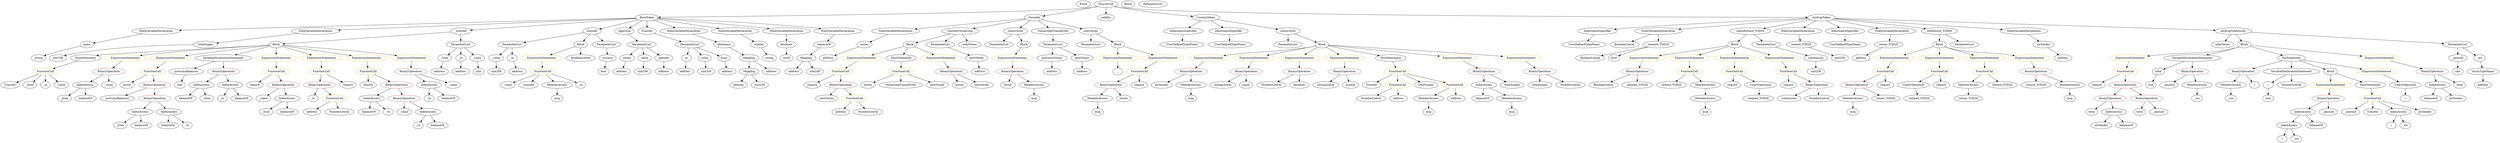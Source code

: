 strict digraph {
	graph [bb="0,0,11408,756"];
	node [label="\N"];
	Enter	[height=0.5,
		pos="4990.1,738",
		width=0.83628];
	ElementaryTypeName_uint256_4	[color=black,
		height=0.5,
		label=uint256,
		pos="2931.1,378",
		width=1.0442];
	ParameterList_Unnamed_5	[color=black,
		height=0.5,
		label=ParameterList,
		pos="4837.1,522",
		width=1.7095];
	VariableDeclaration_previousOwner	[color=black,
		height=0.5,
		label=previousOwner,
		pos="4833.1,450",
		width=1.8759];
	ParameterList_Unnamed_5 -> VariableDeclaration_previousOwner	[pos="e,4834.1,468.1 4836.1,503.7 4835.7,496.41 4835.2,487.73 4834.7,479.54"];
	VariableDeclaration_newOwner	[color=black,
		height=0.5,
		label=newOwner,
		pos="4969.1,450",
		width=1.4046];
	ParameterList_Unnamed_5 -> VariableDeclaration_newOwner	[pos="e,4941.8,465.44 4865.7,505.81 4885.1,495.56 4910.8,481.93 4931.7,470.82"];
	ParameterList_Unnamed_6	[color=black,
		height=0.5,
		label=ParameterList,
		pos="4598.1,522",
		width=1.7095];
	Identifier_reward_TOD26_2	[color=black,
		height=0.5,
		label=reward_TOD26,
		pos="7622.1,306",
		width=1.9313];
	VariableDeclaration_to	[color=black,
		height=0.5,
		label=to,
		pos="3128.1,450",
		width=0.75];
	ElementaryTypeName_address_4	[color=black,
		height=0.5,
		label=address,
		pos="3123.1,378",
		width=1.0996];
	VariableDeclaration_to -> ElementaryTypeName_address_4	[pos="e,3124.3,396.1 3126.8,431.7 3126.3,424.41 3125.7,415.73 3125.1,407.54"];
	Identifier_i_2	[color=black,
		height=0.5,
		label=i,
		pos="10416,18",
		width=0.75];
	VariableDeclaration_i	[color=black,
		height=0.5,
		label=i,
		pos="10374,306",
		width=0.75];
	ElementaryTypeName_uint_4	[color=black,
		height=0.5,
		label=uint,
		pos="10374,234",
		width=0.75];
	VariableDeclaration_i -> ElementaryTypeName_uint_4	[pos="e,10374,252.1 10374,287.7 10374,280.41 10374,271.73 10374,263.54"];
	Identifier_balanceOf_8	[color=black,
		height=0.5,
		label=balanceOf,
		pos="786.08,90",
		width=1.3491];
	Parameter_newOwner	[color=black,
		height=0.5,
		label=newOwner,
		pos="4502.1,450",
		width=1.4046];
	ElementaryTypeName_address_14	[color=black,
		height=0.5,
		label=address,
		pos="4516.1,378",
		width=1.0996];
	Parameter_newOwner -> ElementaryTypeName_address_14	[pos="e,4512.7,396.1 4505.5,431.7 4507,424.32 4508.8,415.52 4510.4,407.25"];
	UnaryOperation_Unnamed_1	[color=black,
		height=0.5,
		label=UnaryOperation,
		pos="8730.1,306",
		width=1.9452];
	Identifier_claimed_TOD26	[color=black,
		height=0.5,
		label=claimed_TOD26,
		pos="8752.1,234",
		width=2.0145];
	UnaryOperation_Unnamed_1 -> Identifier_claimed_TOD26	[pos="e,8746.7,252.1 8735.5,287.7 8737.9,280.24 8740.7,271.32 8743.3,262.97"];
	BinaryOperation_Unnamed_16	[color=brown,
		height=0.5,
		label=BinaryOperation,
		pos="9631.1,234",
		width=1.9867];
	Identifier_total_1	[color=black,
		height=0.5,
		label=total,
		pos="9542.1,162",
		width=0.75];
	BinaryOperation_Unnamed_16 -> Identifier_total_1	[pos="e,9559.1,176.42 9610,216.41 9597.4,206.49 9581.3,193.81 9567.9,183.3"];
	IndexAccess_Unnamed_9	[color=black,
		height=0.5,
		label=IndexAccess,
		pos="9646.1,162",
		width=1.6402];
	BinaryOperation_Unnamed_16 -> IndexAccess_Unnamed_9	[pos="e,9642.4,180.1 9634.8,215.7 9636.4,208.32 9638.3,199.52 9640,191.25"];
	BinaryOperation_Unnamed_28	[color=brown,
		height=0.5,
		label=BinaryOperation,
		pos="6772.1,378",
		width=1.9867];
	IndexAccess_Unnamed_14	[color=black,
		height=0.5,
		label=IndexAccess,
		pos="6772.1,306",
		width=1.6402];
	BinaryOperation_Unnamed_28 -> IndexAccess_Unnamed_14	[pos="e,6772.1,324.1 6772.1,359.7 6772.1,352.41 6772.1,343.73 6772.1,335.54"];
	Identifier_totalSupply_1	[color=black,
		height=0.5,
		label=totalSupply,
		pos="6902.1,306",
		width=1.4739];
	BinaryOperation_Unnamed_28 -> Identifier_totalSupply_1	[pos="e,6874.8,321.7 6801.3,361.29 6820,351.2 6844.5,338 6864.7,327.14"];
	ExpressionStatement_Unnamed_17	[color=orange,
		height=0.5,
		label=ExpressionStatement,
		pos="8637.1,450",
		width=2.458];
	FunctionCall_Unnamed_14	[color=orange,
		height=0.5,
		label=FunctionCall,
		pos="8606.1,378",
		width=1.6125];
	ExpressionStatement_Unnamed_17 -> FunctionCall_Unnamed_14	[pos="e,8613.7,396.1 8629.4,431.7 8626,424.07 8622,414.92 8618.2,406.4"];
	IndexAccess_Unnamed_10	[color=black,
		height=0.5,
		label=IndexAccess,
		pos="11123,306",
		width=1.6402];
	Identifier_balanceOf_10	[color=black,
		height=0.5,
		label=balanceOf,
		pos="11096,234",
		width=1.3491];
	IndexAccess_Unnamed_10 -> Identifier_balanceOf_10	[pos="e,11103,252.1 11116,287.7 11113,280.15 11110,271.12 11107,262.68"];
	Identifier_airSender_1	[color=black,
		height=0.5,
		label=airSender,
		pos="11208,234",
		width=1.266];
	IndexAccess_Unnamed_10 -> Identifier_airSender_1	[pos="e,11189,250.67 11143,288.76 11154,279.53 11168,267.83 11181,257.7"];
	ElementaryTypeName_string_1	[color=black,
		height=0.5,
		label=string,
		pos="3484.1,450",
		width=0.864];
	StateVariableDeclaration_Unnamed	[color=black,
		height=0.5,
		label=StateVariableDeclaration,
		pos="775.08,594",
		width=2.8184];
	VariableDeclaration_name	[color=black,
		height=0.5,
		label=name,
		pos="463.08,522",
		width=0.83628];
	StateVariableDeclaration_Unnamed -> VariableDeclaration_name	[pos="e,491.04,529.27 713.81,579.25 650.99,565.16 555.17,543.66 502.02,531.74"];
	ElementaryTypeName_address_9	[color=black,
		height=0.5,
		label=address,
		pos="1448.1,162",
		width=1.0996];
	InheritanceSpecifier_Unnamed	[color=black,
		height=0.5,
		label=InheritanceSpecifier,
		pos="7333.1,594",
		width=2.3333];
	UserDefinedTypeName_Unnamed	[color=black,
		height=0.5,
		label=UserDefinedTypeName,
		pos="7267.1,522",
		width=2.7214];
	InheritanceSpecifier_Unnamed -> UserDefinedTypeName_Unnamed	[pos="e,7282.9,539.79 7317.1,576.05 7309.2,567.63 7299.4,557.28 7290.6,547.97"];
	Identifier_claimed_TOD26_1	[color=black,
		height=0.5,
		label=claimed_TOD26,
		pos="8012.1,234",
		width=2.0145];
	Parameter__from	[color=black,
		height=0.5,
		label=_from,
		pos="2011.1,450",
		width=0.93331];
	ElementaryTypeName_address_7	[color=black,
		height=0.5,
		label=address,
		pos="1995.1,378",
		width=1.0996];
	Parameter__from -> ElementaryTypeName_address_7	[pos="e,1999,396.1 2007.1,431.7 2005.4,424.32 2003.4,415.52 2001.5,407.25"];
	Identifier_i_3	[color=black,
		height=0.5,
		label=i,
		pos="10925,90",
		width=0.75];
	Identifier_owner_2	[color=black,
		height=0.5,
		label=owner,
		pos="4007.1,306",
		width=0.93331];
	ExpressionStatement_Unnamed_16	[color=orange,
		height=0.5,
		label=ExpressionStatement,
		pos="8832.1,450",
		width=2.458];
	FunctionCall_Unnamed_13	[color=orange,
		height=0.5,
		label=FunctionCall,
		pos="8832.1,378",
		width=1.6125];
	ExpressionStatement_Unnamed_16 -> FunctionCall_Unnamed_13	[pos="e,8832.1,396.1 8832.1,431.7 8832.1,424.41 8832.1,415.73 8832.1,407.54"];
	Identifier_owner_TOD26_1	[color=black,
		height=0.5,
		label=owner_TOD26,
		pos="8977.1,234",
		width=1.862];
	Identifier_require_9	[color=black,
		height=0.5,
		label=require,
		pos="8150.1,306",
		width=1.0026];
	Identifier_msg_4	[color=black,
		height=0.5,
		label=msg,
		pos="9448.1,234",
		width=0.75];
	BinaryOperation_Unnamed_15	[color=brown,
		height=0.5,
		label=BinaryOperation,
		pos="9792.1,234",
		width=1.9867];
	Identifier_total	[color=black,
		height=0.5,
		label=total,
		pos="9778.1,162",
		width=0.75];
	BinaryOperation_Unnamed_15 -> Identifier_total	[pos="e,9781.5,180.1 9788.6,215.7 9787.1,208.32 9785.4,199.52 9783.7,191.25"];
	Identifier__amount_1	[color=black,
		height=0.5,
		label=_amount,
		pos="9866.1,162",
		width=1.1967];
	BinaryOperation_Unnamed_15 -> Identifier__amount_1	[pos="e,9849.2,178.99 9809.6,216.41 9819,207.57 9830.6,196.53 9840.9,186.79"];
	ElementaryTypeName_address	[color=black,
		height=0.5,
		label=address,
		pos="3666.1,378",
		width=1.0996];
	IndexAccess_Unnamed_7	[color=black,
		height=0.5,
		label=IndexAccess,
		pos="655.08,162",
		width=1.6402];
	Identifier__from_3	[color=black,
		height=0.5,
		label=_from,
		pos="561.08,90",
		width=0.93331];
	IndexAccess_Unnamed_7 -> Identifier__from_3	[pos="e,580.1,105.16 633.75,145.12 620.51,135.26 603.35,122.47 589.03,111.81"];
	Identifier_balanceOf_7	[color=black,
		height=0.5,
		label=balanceOf,
		pos="661.08,90",
		width=1.3491];
	IndexAccess_Unnamed_7 -> Identifier_balanceOf_7	[pos="e,659.62,108.1 656.57,143.7 657.19,136.41 657.93,127.73 658.64,119.54"];
	ElementaryTypeName_address_10	[color=black,
		height=0.5,
		label=address,
		pos="2355.1,378",
		width=1.0996];
	MemberAccess_Unnamed_6	[color=black,
		height=0.5,
		label=MemberAccess,
		pos="8977.1,306",
		width=1.9174];
	MemberAccess_Unnamed_6 -> Identifier_owner_TOD26_1	[pos="e,8977.1,252.1 8977.1,287.7 8977.1,280.41 8977.1,271.73 8977.1,263.54"];
	Identifier__to_1	[color=black,
		height=0.5,
		label=_to,
		pos="1938.1,90",
		width=0.75];
	BinaryOperation_Unnamed_6	[color=brown,
		height=0.5,
		label=BinaryOperation,
		pos="1866.1,378",
		width=1.9867];
	IndexAccess_Unnamed_6	[color=black,
		height=0.5,
		label=IndexAccess,
		pos="1981.1,306",
		width=1.6402];
	BinaryOperation_Unnamed_6 -> IndexAccess_Unnamed_6	[pos="e,1955.6,322.5 1892.5,360.94 1908.3,351.29 1928.7,338.89 1945.9,328.41"];
	Identifier__value_3	[color=black,
		height=0.5,
		label=_value,
		pos="2093.1,306",
		width=0.96103];
	BinaryOperation_Unnamed_6 -> Identifier__value_3	[pos="e,2066.2,317.8 1914.2,364.29 1951.3,354.19 2003.8,339.28 2049.1,324 2051.2,323.29 2053.3,322.55 2055.5,321.78"];
	BooleanLiteral_Unnamed_3	[color=black,
		height=0.5,
		label=BooleanLiteral,
		pos="7307.1,306",
		width=1.7788];
	ExpressionStatement_Unnamed_23	[color=orange,
		height=0.5,
		label=ExpressionStatement,
		pos="7544.1,450",
		width=2.458];
	BinaryOperation_Unnamed_23	[color=brown,
		height=0.5,
		label=BinaryOperation,
		pos="7462.1,378",
		width=1.9867];
	ExpressionStatement_Unnamed_23 -> BinaryOperation_Unnamed_23	[pos="e,7481.7,395.79 7524.2,432.05 7514.1,423.37 7501.5,412.64 7490.3,403.11"];
	Identifier_totalSupply	[color=black,
		height=0.5,
		label=totalSupply,
		pos="7026.1,306",
		width=1.4739];
	StateVariableDeclaration_Unnamed_3	[color=black,
		height=0.5,
		label=StateVariableDeclaration,
		pos="1618.1,594",
		width=2.8184];
	VariableDeclaration_totalSupply	[color=black,
		height=0.5,
		label=totalSupply,
		pos="974.08,522",
		width=1.4739];
	StateVariableDeclaration_Unnamed_3 -> VariableDeclaration_totalSupply	[pos="e,1024.3,528.45 1533.2,583.78 1401.6,569.47 1151.5,542.28 1035.7,529.7"];
	Identifier_reward_TOD26_1	[color=black,
		height=0.5,
		label=reward_TOD26,
		pos="9291.1,306",
		width=1.9313];
	Identifier_balanceOf_3	[color=black,
		height=0.5,
		label=balanceOf,
		pos="861.08,234",
		width=1.3491];
	Identifier__to_5	[color=black,
		height=0.5,
		label=_to,
		pos="880.08,90",
		width=0.75];
	ExpressionStatement_Unnamed_29	[color=orange,
		height=0.5,
		label=ExpressionStatement,
		pos="5517.1,450",
		width=2.458];
	BinaryOperation_Unnamed_29	[color=brown,
		height=0.5,
		label=BinaryOperation,
		pos="5458.1,378",
		width=1.9867];
	ExpressionStatement_Unnamed_29 -> BinaryOperation_Unnamed_29	[pos="e,5472.2,395.79 5502.8,432.05 5495.8,423.8 5487.3,413.7 5479.6,404.54"];
	ExpressionStatement_Unnamed_22	[color=orange,
		height=0.5,
		label=ExpressionStatement,
		pos="7739.1,450",
		width=2.458];
	FunctionCall_Unnamed_18	[color=orange,
		height=0.5,
		label=FunctionCall,
		pos="7739.1,378",
		width=1.6125];
	ExpressionStatement_Unnamed_22 -> FunctionCall_Unnamed_18	[pos="e,7739.1,396.1 7739.1,431.7 7739.1,424.41 7739.1,415.73 7739.1,407.54"];
	BinaryOperation_Unnamed_17	[color=brown,
		height=0.5,
		label=BinaryOperation,
		pos="11100,378",
		width=1.9867];
	BinaryOperation_Unnamed_17 -> IndexAccess_Unnamed_10	[pos="e,11117,324.1 11106,359.7 11108,352.24 11111,343.32 11114,334.97"];
	Identifier_total_2	[color=black,
		height=0.5,
		label=total,
		pos="11227,306",
		width=0.75];
	BinaryOperation_Unnamed_17 -> Identifier_total_2	[pos="e,11207,318.24 11129,361.12 11149,349.94 11176,335 11197,323.65"];
	Identifier_balanceOf_1	[color=black,
		height=0.5,
		label=balanceOf,
		pos="2032.1,90",
		width=1.3491];
	Identifier__value_5	[color=black,
		height=0.5,
		label=_value,
		pos="2311.1,306",
		width=0.96103];
	Block_Unnamed_7	[color=black,
		height=0.5,
		label=Block,
		pos="8832.1,522",
		width=0.90558];
	Block_Unnamed_7 -> ExpressionStatement_Unnamed_17	[pos="e,8679.5,466.24 8805.4,511.41 8775.9,500.81 8727.5,483.47 8690.2,470.08"];
	Block_Unnamed_7 -> ExpressionStatement_Unnamed_16	[pos="e,8832.1,468.1 8832.1,503.7 8832.1,496.41 8832.1,487.73 8832.1,479.54"];
	ExpressionStatement_Unnamed_18	[color=orange,
		height=0.5,
		label=ExpressionStatement,
		pos="9027.1,450",
		width=2.458];
	Block_Unnamed_7 -> ExpressionStatement_Unnamed_18	[pos="e,8981.7,465.81 8857.1,510.32 8862.4,508.17 8867.9,505.97 8873.1,504 8905.2,491.83 8941.5,479.27 8970.8,469.44"];
	ExpressionStatement_Unnamed_19	[color=orange,
		height=0.5,
		label=ExpressionStatement,
		pos="9222.1,450",
		width=2.458];
	Block_Unnamed_7 -> ExpressionStatement_Unnamed_19	[pos="e,9157,462.56 8856.4,509.73 8861.8,507.57 8867.6,505.51 8873.1,504 8981.8,474.18 9012.8,485.63 9124.1,468 9131.2,466.88 9138.5,465.67 \
9145.9,464.44"];
	InheritanceSpecifier_Unnamed_2	[color=black,
		height=0.5,
		label=InheritanceSpecifier,
		pos="5327.1,594",
		width=2.3333];
	UserDefinedTypeName_Unnamed_2	[color=black,
		height=0.5,
		label=UserDefinedTypeName,
		pos="5320.1,522",
		width=2.7214];
	InheritanceSpecifier_Unnamed_2 -> UserDefinedTypeName_Unnamed_2	[pos="e,5321.8,540.1 5325.4,575.7 5324.6,568.41 5323.8,559.73 5322.9,551.54"];
	ElementaryTypeName_address_3	[color=black,
		height=0.5,
		label=address,
		pos="3313.1,378",
		width=1.0996];
	Identifier__from	[color=black,
		height=0.5,
		label=_from,
		pos="1242.1,162",
		width=0.93331];
	FunctionCall_Unnamed_8	[color=orange,
		height=0.5,
		label=FunctionCall,
		pos="3884.1,378",
		width=1.6125];
	Identifier_require_4	[color=black,
		height=0.5,
		label=require,
		pos="3758.1,306",
		width=1.0026];
	FunctionCall_Unnamed_8 -> Identifier_require_4	[pos="e,3781.6,320.04 3856.7,361.81 3837.5,351.15 3811.8,336.83 3791.4,325.5"];
	BinaryOperation_Unnamed_11	[color=brown,
		height=0.5,
		label=BinaryOperation,
		pos="3884.1,306",
		width=1.9867];
	FunctionCall_Unnamed_8 -> BinaryOperation_Unnamed_11	[pos="e,3884.1,324.1 3884.1,359.7 3884.1,352.41 3884.1,343.73 3884.1,335.54"];
	Identifier_previousBalances	[color=black,
		height=0.5,
		label=previousBalances,
		pos="558.08,234",
		width=2.0976];
	ExpressionStatement_Unnamed_25	[color=orange,
		height=0.5,
		label=ExpressionStatement,
		pos="5730.1,450",
		width=2.458];
	BinaryOperation_Unnamed_25	[color=brown,
		height=0.5,
		label=BinaryOperation,
		pos="5701.1,378",
		width=1.9867];
	ExpressionStatement_Unnamed_25 -> BinaryOperation_Unnamed_25	[pos="e,5708.2,396.1 5722.9,431.7 5719.8,424.15 5716,415.12 5712.5,406.68"];
	FunctionCall_Unnamed_12	[color=orange,
		height=0.5,
		label=FunctionCall,
		pos="10842,234",
		width=1.6125];
	Identifier__amount_3	[color=black,
		height=0.5,
		label=_amount,
		pos="10739,162",
		width=1.1967];
	FunctionCall_Unnamed_12 -> Identifier__amount_3	[pos="e,10761,177.86 10819,217.12 10804,207.36 10786,194.75 10770,184.16"];
	Identifier_Transfer_1	[color=black,
		height=0.5,
		label=Transfer,
		pos="10842,162",
		width=1.1689];
	FunctionCall_Unnamed_12 -> Identifier_Transfer_1	[pos="e,10842,180.1 10842,215.7 10842,208.41 10842,199.73 10842,191.54"];
	IndexAccess_Unnamed_13	[color=black,
		height=0.5,
		label=IndexAccess,
		pos="10961,162",
		width=1.6402];
	FunctionCall_Unnamed_12 -> IndexAccess_Unnamed_13	[pos="e,10935,178.57 10868,217.64 10885,207.86 10907,195.05 10925,184.3"];
	Identifier_airSender_2	[color=black,
		height=0.5,
		label=airSender,
		pos="11084,162",
		width=1.266];
	FunctionCall_Unnamed_12 -> Identifier_airSender_2	[pos="e,11049,173.92 10884,221.29 10922,210.73 10980,194.66 11029,180 11032,179.1 11035,178.15 11038,177.19"];
	FunctionCall_Unnamed_10	[color=orange,
		height=0.5,
		label=FunctionCall,
		pos="4157.1,378",
		width=1.6125];
	FunctionCall_Unnamed_10 -> Identifier_owner_2	[pos="e,4031.7,318.48 4126,362.5 4101.5,351.07 4067.4,335.15 4042,323.29"];
	Identifier_OwnershipTransferred	[color=black,
		height=0.5,
		label=OwnershipTransferred,
		pos="4153.1,306",
		width=2.6243];
	FunctionCall_Unnamed_10 -> Identifier_OwnershipTransferred	[pos="e,4154.1,324.1 4156.1,359.7 4155.7,352.41 4155.2,343.73 4154.7,335.54"];
	Identifier_newOwner_1	[color=black,
		height=0.5,
		label=newOwner,
		pos="4316.1,306",
		width=1.4046];
	FunctionCall_Unnamed_10 -> Identifier_newOwner_1	[pos="e,4285.2,320.6 4189.6,362.67 4214.2,351.84 4248.2,336.9 4274.7,325.22"];
	Parameter_submission	[color=black,
		height=0.5,
		label=submission,
		pos="8288.1,450",
		width=1.46];
	ElementaryTypeName_uint256_7	[color=black,
		height=0.5,
		label=uint256,
		pos="8288.1,378",
		width=1.0442];
	Parameter_submission -> ElementaryTypeName_uint256_7	[pos="e,8288.1,396.1 8288.1,431.7 8288.1,424.41 8288.1,415.73 8288.1,407.54"];
	Identifier_Transfer	[color=black,
		height=0.5,
		label=Transfer,
		pos="42.082,306",
		width=1.1689];
	Identifier__transfer	[color=black,
		height=0.5,
		label=_transfer,
		pos="2407.1,306",
		width=1.2105];
	EmitStatement_Unnamed	[color=black,
		height=0.5,
		label=EmitStatement,
		pos="465.08,450",
		width=1.7788];
	FunctionCall_Unnamed_5	[color=orange,
		height=0.5,
		label=FunctionCall,
		pos="215.08,378",
		width=1.6125];
	EmitStatement_Unnamed -> FunctionCall_Unnamed_5	[pos="e,257.1,390.76 420.96,436.65 378.23,424.68 313.39,406.53 267.92,393.8"];
	ModifierInvocation_onlyOwner_1	[color=black,
		height=0.5,
		label=onlyOwner,
		pos="10142,522",
		width=1.4323];
	BinaryOperation_Unnamed	[color=brown,
		height=0.5,
		label=BinaryOperation,
		pos="1483.1,306",
		width=1.9867];
	Identifier__to	[color=black,
		height=0.5,
		label=_to,
		pos="1461.1,234",
		width=0.75];
	BinaryOperation_Unnamed -> Identifier__to	[pos="e,1466.5,252.1 1477.6,287.7 1475.3,280.24 1472.5,271.32 1469.9,262.97"];
	FunctionCall_Unnamed_1	[color=orange,
		height=0.5,
		label=FunctionCall,
		pos="1564.1,234",
		width=1.6125];
	BinaryOperation_Unnamed -> FunctionCall_Unnamed_1	[pos="e,1545,251.47 1502.3,288.41 1512.5,279.61 1525.2,268.63 1536.4,258.92"];
	BooleanLiteral_Unnamed_2	[color=black,
		height=0.5,
		label=BooleanLiteral,
		pos="7447.1,522",
		width=1.7788];
	FunctionCall_Unnamed_15	[color=orange,
		height=0.5,
		label=FunctionCall,
		pos="9027.1,378",
		width=1.6125];
	ExpressionStatement_Unnamed_18 -> FunctionCall_Unnamed_15	[pos="e,9027.1,396.1 9027.1,431.7 9027.1,424.41 9027.1,415.73 9027.1,407.54"];
	MemberAccess_Unnamed_4	[color=black,
		height=0.5,
		label=MemberAccess,
		pos="10188,306",
		width=1.9174];
	Identifier__tos_1	[color=black,
		height=0.5,
		label=_tos,
		pos="10188,234",
		width=0.75311];
	MemberAccess_Unnamed_4 -> Identifier__tos_1	[pos="e,10188,252.1 10188,287.7 10188,280.41 10188,271.73 10188,263.54"];
	BinaryOperation_Unnamed_18	[color=brown,
		height=0.5,
		label=BinaryOperation,
		pos="10274,378",
		width=1.9867];
	BinaryOperation_Unnamed_18 -> MemberAccess_Unnamed_4	[pos="e,10208,323.47 10254,360.41 10243,351.52 10229,340.41 10217,330.63"];
	Identifier_i	[color=black,
		height=0.5,
		label=i,
		pos="10302,306",
		width=0.75];
	BinaryOperation_Unnamed_18 -> Identifier_i	[pos="e,10295,323.62 10281,359.7 10284,352.04 10288,342.85 10291,334.3"];
	ExpressionStatement_Unnamed_10	[color=orange,
		height=0.5,
		label=ExpressionStatement,
		pos="4003.1,450",
		width=2.458];
	ExpressionStatement_Unnamed_10 -> FunctionCall_Unnamed_8	[pos="e,3910.2,394.35 3975.2,432.59 3958.6,422.84 3937.4,410.37 3919.6,399.92"];
	Identifier_msg_6	[color=black,
		height=0.5,
		label=msg,
		pos="6903.1,162",
		width=0.75];
	Identifier__from_4	[color=black,
		height=0.5,
		label=_from,
		pos="136.08,306",
		width=0.93331];
	Identifier__to_4	[color=black,
		height=0.5,
		label=_to,
		pos="1986.1,234",
		width=0.75];
	IndexAccess_Unnamed_6 -> Identifier__to_4	[pos="e,1984.9,252.1 1982.3,287.7 1982.8,280.41 1983.5,271.73 1984,263.54"];
	Identifier_balanceOf_6	[color=black,
		height=0.5,
		label=balanceOf,
		pos="2080.1,234",
		width=1.3491];
	IndexAccess_Unnamed_6 -> Identifier_balanceOf_6	[pos="e,2058.4,250.34 2003.5,289.12 2017,279.59 2034.4,267.33 2049.1,256.89"];
	ContractDefinition_BaseToken	[color=black,
		height=0.5,
		label=BaseToken,
		pos="2960.1,666",
		width=1.46];
	ContractDefinition_BaseToken -> StateVariableDeclaration_Unnamed	[pos="e,874.1,598.17 2907.7,663.32 2625.2,654.27 1282.1,611.24 885.55,598.54"];
	ContractDefinition_BaseToken -> StateVariableDeclaration_Unnamed_3	[pos="e,1714.1,600.01 2908.3,662.3 2710.3,651.97 1998.5,614.84 1725.6,600.61"];
	FunctionDefinition__transfer	[color=black,
		height=0.5,
		label=_transfer,
		pos="2092.1,594",
		width=1.2105];
	ContractDefinition_BaseToken -> FunctionDefinition__transfer	[pos="e,2134.7,598.44 2909.3,660.91 2756.7,648.6 2302.6,611.98 2145.9,599.34"];
	FunctionDefinition_transfer	[color=black,
		height=0.5,
		label=transfer,
		pos="2700.1,594",
		width=1.0719];
	ContractDefinition_BaseToken -> FunctionDefinition_transfer	[pos="e,2733.1,603.89 2919.7,654.14 2872.1,641.31 2793.1,620.06 2744,606.82"];
	EventDefinition_Approval	[color=black,
		height=0.5,
		label=Approval,
		pos="2854.1,594",
		width=1.266];
	ContractDefinition_BaseToken -> EventDefinition_Approval	[pos="e,2876.8,610.01 2936.6,649.46 2921.7,639.63 2902.2,626.8 2886,616.06"];
	EventDefinition_Transfer	[color=black,
		height=0.5,
		label=Transfer,
		pos="2960.1,594",
		width=1.1689];
	ContractDefinition_BaseToken -> EventDefinition_Transfer	[pos="e,2960.1,612.1 2960.1,647.7 2960.1,640.41 2960.1,631.73 2960.1,623.54"];
	StateVariableDeclaration_Unnamed_5	[color=black,
		height=0.5,
		label=StateVariableDeclaration,
		pos="3122.1,594",
		width=2.8184];
	ContractDefinition_BaseToken -> StateVariableDeclaration_Unnamed_5	[pos="e,3084.9,611.08 2991.7,651.34 3015.3,641.15 3047.9,627.07 3074.6,615.53"];
	StateVariableDeclaration_Unnamed_1	[color=black,
		height=0.5,
		label=StateVariableDeclaration,
		pos="3343.1,594",
		width=2.8184];
	ContractDefinition_BaseToken -> StateVariableDeclaration_Unnamed_1	[pos="e,3274.1,607.61 3005.5,656.7 3068.9,645.11 3184.8,623.93 3262.9,609.66"];
	StateVariableDeclaration_Unnamed_2	[color=black,
		height=0.5,
		label=StateVariableDeclaration,
		pos="3564.1,594",
		width=2.8184];
	ContractDefinition_BaseToken -> StateVariableDeclaration_Unnamed_2	[pos="e,3490.4,606.76 3010.6,660.33 3099.9,651.89 3291.7,633.02 3453.1,612 3461.6,610.89 3470.4,609.67 3479.3,608.39"];
	StateVariableDeclaration_Unnamed_4	[color=black,
		height=0.5,
		label=StateVariableDeclaration,
		pos="3785.1,594",
		width=2.8184];
	ContractDefinition_BaseToken -> StateVariableDeclaration_Unnamed_4	[pos="e,3712.6,606.93 3012.2,662.53 3130.2,656.62 3427.1,640.04 3674.1,612 3683,610.99 3692.2,609.8 3701.4,608.52"];
	ExpressionStatement_Unnamed_15	[color=orange,
		height=0.5,
		label=ExpressionStatement,
		pos="10653,306",
		width=2.458];
	BinaryOperation_Unnamed_19	[color=brown,
		height=0.5,
		label=BinaryOperation,
		pos="10635,234",
		width=1.9867];
	ExpressionStatement_Unnamed_15 -> BinaryOperation_Unnamed_19	[pos="e,10639,252.1 10649,287.7 10647,280.32 10644,271.52 10642,263.25"];
	ExpressionStatement_Unnamed_3	[color=orange,
		height=0.5,
		label=ExpressionStatement,
		pos="636.08,450",
		width=2.458];
	BinaryOperation_Unnamed_5	[color=brown,
		height=0.5,
		label=BinaryOperation,
		pos="519.08,378",
		width=1.9867];
	ExpressionStatement_Unnamed_3 -> BinaryOperation_Unnamed_5	[pos="e,545.94,395.07 608.65,432.59 592.84,423.13 572.77,411.12 555.63,400.87"];
	ExpressionStatement_Unnamed_5	[color=orange,
		height=0.5,
		label=ExpressionStatement,
		pos="831.08,450",
		width=2.458];
	FunctionCall_Unnamed_4	[color=orange,
		height=0.5,
		label=FunctionCall,
		pos="726.08,378",
		width=1.6125];
	ExpressionStatement_Unnamed_5 -> FunctionCall_Unnamed_4	[pos="e,749.71,394.75 806.2,432.41 792.17,423.06 774.46,411.25 759.27,401.12"];
	ExpressionStatement_Unnamed_6	[color=orange,
		height=0.5,
		label=ExpressionStatement,
		pos="2472.1,450",
		width=2.458];
	FunctionCall_Unnamed_6	[color=orange,
		height=0.5,
		label=FunctionCall,
		pos="2472.1,378",
		width=1.6125];
	ExpressionStatement_Unnamed_6 -> FunctionCall_Unnamed_6	[pos="e,2472.1,396.1 2472.1,431.7 2472.1,424.41 2472.1,415.73 2472.1,407.54"];
	MemberAccess_Unnamed_2	[color=black,
		height=0.5,
		label=MemberAccess,
		pos="5038.1,234",
		width=1.9174];
	Identifier_msg_2	[color=black,
		height=0.5,
		label=msg,
		pos="5038.1,162",
		width=0.75];
	MemberAccess_Unnamed_2 -> Identifier_msg_2	[pos="e,5038.1,180.1 5038.1,215.7 5038.1,208.41 5038.1,199.73 5038.1,191.54"];
	FunctionCall_Unnamed_6 -> Identifier__value_5	[pos="e,2337,318.26 2439.5,362.83 2412.8,351.23 2375.1,334.82 2347.4,322.8"];
	FunctionCall_Unnamed_6 -> Identifier__transfer	[pos="e,2421.9,322.99 2456.7,360.41 2448.6,351.74 2438.6,340.97 2429.7,331.38"];
	MemberAccess_Unnamed	[color=black,
		height=0.5,
		label=MemberAccess,
		pos="2538.1,306",
		width=1.9174];
	FunctionCall_Unnamed_6 -> MemberAccess_Unnamed	[pos="e,2522.1,323.96 2487.7,360.41 2495.7,351.99 2505.5,341.58 2514.3,332.2"];
	Identifier__to_7	[color=black,
		height=0.5,
		label=_to,
		pos="2652.1,306",
		width=0.75];
	FunctionCall_Unnamed_6 -> Identifier__to_7	[pos="e,2630.9,317.38 2510,364.06 2539.3,353.85 2580.6,338.88 2616.1,324 2617.6,323.37 2619.1,322.7 2620.7,322.02"];
	VariableDeclaration_value	[color=black,
		height=0.5,
		label=value,
		pos="3213.1,450",
		width=0.82242];
	ElementaryTypeName_uint256_3	[color=black,
		height=0.5,
		label=uint256,
		pos="3218.1,378",
		width=1.0442];
	VariableDeclaration_value -> ElementaryTypeName_uint256_3	[pos="e,3216.9,396.1 3214.3,431.7 3214.8,424.41 3215.5,415.73 3216,407.54"];
	Block_Unnamed_2	[color=black,
		height=0.5,
		label=Block,
		pos="4710.1,522",
		width=0.90558];
	ExpressionStatement_Unnamed_7	[color=orange,
		height=0.5,
		label=ExpressionStatement,
		pos="4659.1,450",
		width=2.458];
	Block_Unnamed_2 -> ExpressionStatement_Unnamed_7	[pos="e,4671.6,468.12 4698.3,504.76 4692.3,496.61 4685,486.53 4678.2,477.31"];
	VariableDeclarationStatement_Unnamed	[color=black,
		height=0.5,
		label=VariableDeclarationStatement,
		pos="1057.1,450",
		width=3.3174];
	VariableDeclaration_previousBalances	[color=black,
		height=0.5,
		label=previousBalances,
		pos="883.08,378",
		width=2.0976];
	VariableDeclarationStatement_Unnamed -> VariableDeclaration_previousBalances	[pos="e,920.54,394.07 1016.7,432.76 991.11,422.46 957.84,409.08 930.9,398.24"];
	BinaryOperation_Unnamed_4	[color=brown,
		height=0.5,
		label=BinaryOperation,
		pos="1057.1,378",
		width=1.9867];
	VariableDeclarationStatement_Unnamed -> BinaryOperation_Unnamed_4	[pos="e,1057.1,396.1 1057.1,431.7 1057.1,424.41 1057.1,415.73 1057.1,407.54"];
	IndexAccess_Unnamed_12	[color=black,
		height=0.5,
		label=IndexAccess,
		pos="10452,90",
		width=1.6402];
	IndexAccess_Unnamed_12 -> Identifier_i_2	[pos="e,10424,35.307 10443,72.055 10439,64.028 10434,54.257 10430,45.298"];
	Identifier__tos_2	[color=black,
		height=0.5,
		label=_tos,
		pos="10488,18",
		width=0.75311];
	IndexAccess_Unnamed_12 -> Identifier__tos_2	[pos="e,10480,35.307 10461,72.055 10465,64.028 10470,54.257 10475,45.298"];
	Identifier_Transfer_2	[color=black,
		height=0.5,
		label=Transfer,
		pos="6261.1,306",
		width=1.1689];
	Identifier_airSender_3	[color=black,
		height=0.5,
		label=airSender,
		pos="5325.1,306",
		width=1.266];
	FunctionCall_Unnamed_2	[color=orange,
		height=0.5,
		label=FunctionCall,
		pos="1283.1,378",
		width=1.6125];
	Identifier_require_1	[color=black,
		height=0.5,
		label=require,
		pos="1196.1,306",
		width=1.0026];
	FunctionCall_Unnamed_2 -> Identifier_require_1	[pos="e,1214.4,321.72 1262.9,360.76 1251.1,351.27 1236.1,339.17 1223.2,328.85"];
	BinaryOperation_Unnamed_1	[color=brown,
		height=0.5,
		label=BinaryOperation,
		pos="1322.1,306",
		width=1.9867];
	FunctionCall_Unnamed_2 -> BinaryOperation_Unnamed_1	[pos="e,1312.5,324.28 1292.5,360.05 1296.9,352.26 1302.1,342.82 1307,334.08"];
	BinaryOperation_Unnamed_27	[color=brown,
		height=0.5,
		label=BinaryOperation,
		pos="5934.1,378",
		width=1.9867];
	NumberLiteral_Unnamed_5	[color=black,
		height=0.5,
		label=NumberLiteral,
		pos="5813.1,306",
		width=1.765];
	BinaryOperation_Unnamed_27 -> NumberLiteral_Unnamed_5	[pos="e,5840.3,322.74 5906.3,360.94 5889.7,351.31 5868.3,338.95 5850.2,328.49"];
	Identifier_decimals	[color=black,
		height=0.5,
		label=decimals,
		pos="5938.1,306",
		width=1.1967];
	BinaryOperation_Unnamed_27 -> Identifier_decimals	[pos="e,5937.1,324.1 5935.1,359.7 5935.5,352.41 5936,343.73 5936.5,335.54"];
	Identifier_assert	[color=black,
		height=0.5,
		label=assert,
		pos="604.08,306",
		width=0.89172];
	FunctionCall_Unnamed_4 -> Identifier_assert	[pos="e,625.91,319.52 699.31,361.64 680.55,350.88 655.42,336.45 635.68,325.13"];
	BinaryOperation_Unnamed_7	[color=brown,
		height=0.5,
		label=BinaryOperation,
		pos="726.08,306",
		width=1.9867];
	FunctionCall_Unnamed_4 -> BinaryOperation_Unnamed_7	[pos="e,726.08,324.1 726.08,359.7 726.08,352.41 726.08,343.73 726.08,335.54"];
	Identifier_balanceOf_11	[color=black,
		height=0.5,
		label=balanceOf,
		pos="10578,90",
		width=1.3491];
	Identifier__value_1	[color=black,
		height=0.5,
		label=_value,
		pos="1873.1,162",
		width=0.96103];
	ElementaryTypeName_bool	[color=black,
		height=0.5,
		label=bool,
		pos="2751.1,378",
		width=0.76697];
	ParameterList_Unnamed_7	[color=black,
		height=0.5,
		label=ParameterList,
		pos="5006.1,522",
		width=1.7095];
	ArrayTypeName_Unnamed	[color=black,
		height=0.5,
		label=ArrayTypeName,
		pos="11335,378",
		width=2.0145];
	ElementaryTypeName_address_17	[color=black,
		height=0.5,
		label=address,
		pos="11335,306",
		width=1.0996];
	ArrayTypeName_Unnamed -> ElementaryTypeName_address_17	[pos="e,11335,324.1 11335,359.7 11335,352.41 11335,343.73 11335,335.54"];
	ParameterList_Unnamed_3	[color=black,
		height=0.5,
		label=ParameterList,
		pos="2339.1,522",
		width=1.7095];
	Parameter__value_1	[color=black,
		height=0.5,
		label=_value,
		pos="2259.1,450",
		width=0.96103];
	ParameterList_Unnamed_3 -> Parameter__value_1	[pos="e,2276.3,466.04 2320.1,504.41 2309.5,495.13 2296.2,483.44 2284.6,473.36"];
	Parameter__to_1	[color=black,
		height=0.5,
		label=_to,
		pos="2339.1,450",
		width=0.75];
	ParameterList_Unnamed_3 -> Parameter__to_1	[pos="e,2339.1,468.1 2339.1,503.7 2339.1,496.41 2339.1,487.73 2339.1,479.54"];
	Identifier_require	[color=black,
		height=0.5,
		label=require,
		pos="1609.1,306",
		width=1.0026];
	StateVariableDeclaration_Unnamed_8	[color=black,
		height=0.5,
		label=StateVariableDeclaration,
		pos="7602.1,594",
		width=2.8184];
	StateVariableDeclaration_Unnamed_8 -> BooleanLiteral_Unnamed_2	[pos="e,7479.9,537.83 7566.1,576.76 7543.5,566.53 7514.1,553.25 7490.1,542.45"];
	VariableDeclaration_claimed_TOD26	[color=black,
		height=0.5,
		label=claimed_TOD26,
		pos="7602.1,522",
		width=2.0145];
	StateVariableDeclaration_Unnamed_8 -> VariableDeclaration_claimed_TOD26	[pos="e,7602.1,540.1 7602.1,575.7 7602.1,568.41 7602.1,559.73 7602.1,551.54"];
	ElementaryTypeName_address_6	[color=black,
		height=0.5,
		label=address,
		pos="3026.1,378",
		width=1.0996];
	ParameterList_Unnamed	[color=black,
		height=0.5,
		label=ParameterList,
		pos="3171.1,522",
		width=1.7095];
	ParameterList_Unnamed -> VariableDeclaration_to	[pos="e,3137.8,466.83 3160.7,504.05 3155.6,495.82 3149.4,485.76 3143.8,476.61"];
	ParameterList_Unnamed -> VariableDeclaration_value	[pos="e,3203.3,467.31 3181.2,504.05 3186.1,495.94 3192.1,486.04 3197.5,477.01"];
	VariableDeclaration_from	[color=black,
		height=0.5,
		label=from,
		pos="3297.1,450",
		width=0.7947];
	ParameterList_Unnamed -> VariableDeclaration_from	[pos="e,3276.1,462.63 3198.7,505.64 3218.7,494.55 3245.6,479.58 3266.3,468.11"];
	ElementaryTypeName_address_11	[color=black,
		height=0.5,
		label=address,
		pos="3857.1,450",
		width=1.0996];
	Identifier_balanceOf_12	[color=black,
		height=0.5,
		label=balanceOf,
		pos="6767.1,234",
		width=1.3491];
	ElementaryTypeName_uint256_5	[color=black,
		height=0.5,
		label=uint256,
		pos="2260.1,378",
		width=1.0442];
	Parameter__value_1 -> ElementaryTypeName_uint256_5	[pos="e,2259.8,396.1 2259.3,431.7 2259.4,424.41 2259.6,415.73 2259.7,407.54"];
	FunctionCall_Unnamed_7	[color=orange,
		height=0.5,
		label=FunctionCall,
		pos="5227.1,378",
		width=1.6125];
	BinaryOperation_Unnamed_10	[color=brown,
		height=0.5,
		label=BinaryOperation,
		pos="5099.1,306",
		width=1.9867];
	FunctionCall_Unnamed_7 -> BinaryOperation_Unnamed_10	[pos="e,5128.1,322.89 5199.3,361.81 5181.4,352.02 5157.9,339.14 5138.1,328.33"];
	Identifier_require_3	[color=black,
		height=0.5,
		label=require,
		pos="5225.1,306",
		width=1.0026];
	FunctionCall_Unnamed_7 -> Identifier_require_3	[pos="e,5225.6,324.1 5226.6,359.7 5226.4,352.41 5226.1,343.73 5225.9,335.54"];
	Block_Unnamed	[color=black,
		height=0.5,
		label=Block,
		pos="1283.1,522",
		width=0.90558];
	FunctionDefinition__transfer -> Block_Unnamed	[pos="e,1315.4,525.79 2049.7,589.34 1910.4,577.28 1467.4,538.95 1326.5,526.76"];
	ParameterList_Unnamed_2	[color=black,
		height=0.5,
		label=ParameterList,
		pos="2092.1,522",
		width=1.7095];
	FunctionDefinition__transfer -> ParameterList_Unnamed_2	[pos="e,2092.1,540.1 2092.1,575.7 2092.1,568.41 2092.1,559.73 2092.1,551.54"];
	stringLiteral_Unnamed	[color=black,
		height=0.5,
		label=stringLiteral,
		pos="5599.1,306",
		width=1.5016];
	Block_Unnamed_10	[color=black,
		height=0.5,
		label=Block,
		pos="5194.1,738",
		width=0.90558];
	FunctionDefinition_transfer -> ParameterList_Unnamed_3	[pos="e,2389.4,532.76 2664.8,586.16 2603.6,574.28 2476.8,549.7 2400.7,534.95"];
	Block_Unnamed_1	[color=black,
		height=0.5,
		label=Block,
		pos="2643.1,522",
		width=0.90558];
	FunctionDefinition_transfer -> Block_Unnamed_1	[pos="e,2655.8,538.67 2686.9,576.76 2679.8,568.07 2670.9,557.19 2663,547.49"];
	ParameterList_Unnamed_4	[color=black,
		height=0.5,
		label=ParameterList,
		pos="2760.1,522",
		width=1.7095];
	FunctionDefinition_transfer -> ParameterList_Unnamed_4	[pos="e,2745.8,539.63 2714,576.76 2721.2,568.32 2730.3,557.8 2738.4,548.31"];
	IndexAccess_Unnamed_11	[color=black,
		height=0.5,
		label=IndexAccess,
		pos="10515,162",
		width=1.6402];
	BinaryOperation_Unnamed_19 -> IndexAccess_Unnamed_11	[pos="e,10542,178.5 10608,216.94 10591,207.25 10570,194.78 10552,184.27"];
	Identifier__amount_2	[color=black,
		height=0.5,
		label=_amount,
		pos="10635,162",
		width=1.1967];
	BinaryOperation_Unnamed_19 -> Identifier__amount_2	[pos="e,10635,180.1 10635,215.7 10635,208.41 10635,199.73 10635,191.54"];
	Identifier_owner	[color=black,
		height=0.5,
		label=owner,
		pos="4643.1,306",
		width=0.93331];
	Parameter__to	[color=black,
		height=0.5,
		label=_to,
		pos="2092.1,450",
		width=0.75];
	ElementaryTypeName_address_8	[color=black,
		height=0.5,
		label=address,
		pos="2092.1,378",
		width=1.0996];
	Parameter__to -> ElementaryTypeName_address_8	[pos="e,2092.1,396.1 2092.1,431.7 2092.1,424.41 2092.1,415.73 2092.1,407.54"];
	ExpressionStatement_Unnamed_12	[color=orange,
		height=0.5,
		label=ExpressionStatement,
		pos="9725.1,450",
		width=2.458];
	FunctionCall_Unnamed_11	[color=orange,
		height=0.5,
		label=FunctionCall,
		pos="9697.1,378",
		width=1.6125];
	ExpressionStatement_Unnamed_12 -> FunctionCall_Unnamed_11	[pos="e,9703.9,396.1 9718.2,431.7 9715.1,424.15 9711.5,415.12 9708.2,406.68"];
	BooleanLiteral_Unnamed_1	[color=black,
		height=0.5,
		label=BooleanLiteral,
		pos="7300.1,450",
		width=1.7788];
	VariableDeclaration_claimed_TOD26 -> BooleanLiteral_Unnamed_1	[pos="e,7348.4,462.26 7550.2,509.02 7503.8,498.29 7433.9,482.12 7373.1,468 7368.6,466.96 7363.9,465.88 7359.3,464.79"];
	ElementaryTypeName_bool_1	[color=black,
		height=0.5,
		label=bool,
		pos="7410.1,450",
		width=0.76697];
	VariableDeclaration_claimed_TOD26 -> ElementaryTypeName_bool_1	[pos="e,7431.8,461.44 7558.2,507.31 7526.9,497.24 7484.1,482.77 7447.1,468 7445.5,467.38 7443.9,466.72 7442.3,466.05"];
	ParameterList_Unnamed_1	[color=black,
		height=0.5,
		label=ParameterList,
		pos="2922.1,522",
		width=1.7095];
	EventDefinition_Approval -> ParameterList_Unnamed_1	[pos="e,2905.9,539.63 2869.9,576.76 2878.2,568.14 2888.7,557.36 2898.1,547.73"];
	BinaryOperation_Unnamed_24	[color=brown,
		height=0.5,
		label=BinaryOperation,
		pos="7026.1,378",
		width=1.9867];
	BinaryOperation_Unnamed_24 -> Identifier_totalSupply	[pos="e,7026.1,324.1 7026.1,359.7 7026.1,352.41 7026.1,343.73 7026.1,335.54"];
	NumberLiteral_Unnamed_4	[color=black,
		height=0.5,
		label=NumberLiteral,
		pos="7161.1,306",
		width=1.765];
	BinaryOperation_Unnamed_24 -> NumberLiteral_Unnamed_4	[pos="e,7131.8,322.18 7056.4,361.29 7075.7,351.29 7100.8,338.23 7121.7,327.43"];
	Block_Unnamed_4	[color=black,
		height=0.5,
		label=Block,
		pos="4194.1,522",
		width=0.90558];
	Block_Unnamed_4 -> ExpressionStatement_Unnamed_10	[pos="e,4044.8,466.3 4167.5,511.27 4138.6,500.67 4091.6,483.45 4055.3,470.12"];
	EmitStatement_Unnamed_1	[color=black,
		height=0.5,
		label=EmitStatement,
		pos="4174.1,450",
		width=1.7788];
	Block_Unnamed_4 -> EmitStatement_Unnamed_1	[pos="e,4179,468.28 4189.2,504.05 4187.1,496.6 4184.6,487.64 4182.1,479.22"];
	ExpressionStatement_Unnamed_11	[color=orange,
		height=0.5,
		label=ExpressionStatement,
		pos="4345.1,450",
		width=2.458];
	Block_Unnamed_4 -> ExpressionStatement_Unnamed_11	[pos="e,4310.8,466.91 4218.3,509.75 4240.4,499.52 4273.6,484.15 4300.4,471.7"];
	IndexAccess_Unnamed_2	[color=black,
		height=0.5,
		label=IndexAccess,
		pos="1720.1,234",
		width=1.6402];
	Identifier_balanceOf_2	[color=black,
		height=0.5,
		label=balanceOf,
		pos="1699.1,162",
		width=1.3491];
	IndexAccess_Unnamed_2 -> Identifier_balanceOf_2	[pos="e,1704.2,180.1 1714.9,215.7 1712.7,208.24 1710,199.32 1707.5,190.97"];
	Identifier__to_2	[color=black,
		height=0.5,
		label=_to,
		pos="1793.1,162",
		width=0.75];
	IndexAccess_Unnamed_2 -> Identifier__to_2	[pos="e,1778.4,177.11 1737.4,216.41 1747.2,206.97 1759.7,195.03 1770.3,184.83"];
	Identifier__amount	[color=black,
		height=0.5,
		label=_amount,
		pos="9902.1,306",
		width=1.1967];
	IndexAccess_Unnamed_8	[color=black,
		height=0.5,
		label=IndexAccess,
		pos="791.08,162",
		width=1.6402];
	IndexAccess_Unnamed_8 -> Identifier_balanceOf_8	[pos="e,787.3,108.1 789.85,143.7 789.33,136.41 788.71,127.73 788.12,119.54"];
	IndexAccess_Unnamed_8 -> Identifier__to_5	[pos="e,863.13,104.33 811.72,144.76 824.41,134.79 840.76,121.93 854.29,111.28"];
	ContractDefinition_Ownable	[color=black,
		height=0.5,
		label=Ownable,
		pos="4754.1,666",
		width=1.2105];
	StateVariableDeclaration_Unnamed_6	[color=black,
		height=0.5,
		label=StateVariableDeclaration,
		pos="4107.1,594",
		width=2.8184];
	ContractDefinition_Ownable -> StateVariableDeclaration_Unnamed_6	[pos="e,4191.9,604.17 4712.1,660.46 4610,649.41 4346.5,620.9 4203.2,605.4"];
	FunctionDefinition_transferOwnership	[color=black,
		height=0.5,
		label=transferOwnership,
		pos="4402.1,594",
		width=2.1947];
	ContractDefinition_Ownable -> FunctionDefinition_transferOwnership	[pos="e,4460,606.53 4715.4,657.31 4656.6,645.62 4544,623.21 4471,608.7"];
	FunctionDefinition_constructor	[color=black,
		height=0.5,
		label=constructor,
		pos="4671.1,594",
		width=1.4877];
	ContractDefinition_Ownable -> FunctionDefinition_constructor	[pos="e,4690.3,611.22 4735.7,649.46 4724.8,640.32 4710.9,628.59 4698.8,618.35"];
	EventDefinition_OwnershipTransferred	[color=black,
		height=0.5,
		label=OwnershipTransferred,
		pos="4837.1,594",
		width=2.6243];
	ContractDefinition_Ownable -> EventDefinition_OwnershipTransferred	[pos="e,4817,611.96 4772.5,649.46 4783,640.61 4796.4,629.31 4808.3,619.3"];
	ModifierDefinition_onlyOwner	[color=black,
		height=0.5,
		label=onlyOwner,
		pos="5006.1,594",
		width=1.4323];
	ContractDefinition_Ownable -> ModifierDefinition_onlyOwner	[pos="e,4966.5,605.98 4789.7,655.12 4833,643.09 4906.4,622.7 4955.5,609.04"];
	Mapping_Unnamed	[color=black,
		height=0.5,
		label=Mapping,
		pos="3756.1,450",
		width=1.2105];
	Mapping_Unnamed -> ElementaryTypeName_address	[pos="e,3685.6,394.16 3736.6,433.81 3724.3,424.27 3708.3,411.8 3694.6,401.17"];
	ElementaryTypeName_uint256_1	[color=black,
		height=0.5,
		label=uint256,
		pos="3761.1,378",
		width=1.0442];
	Mapping_Unnamed -> ElementaryTypeName_uint256_1	[pos="e,3759.9,396.1 3757.3,431.7 3757.8,424.41 3758.5,415.73 3759,407.54"];
	Block_Unnamed -> EmitStatement_Unnamed	[pos="e,511.45,462.81 1250.5,518.75 1109.5,508.99 556.95,470.67 539.08,468 533.74,467.2 528.21,466.22 522.7,465.14"];
	Block_Unnamed -> ExpressionStatement_Unnamed_3	[pos="e,700.02,462.81 1250.8,518.74 1165.9,512.61 929.57,494.35 734.08,468 726.67,467 718.95,465.85 711.25,464.63"];
	Block_Unnamed -> ExpressionStatement_Unnamed_5	[pos="e,896.41,462.55 1251.8,516.56 1190,507.75 1048.1,487.23 929.08,468 922.15,466.88 914.94,465.69 907.72,464.47"];
	Block_Unnamed -> VariableDeclarationStatement_Unnamed	[pos="e,1107.8,466.71 1255.4,512.42 1221.5,501.93 1163.2,483.87 1118.6,470.04"];
	ExpressionStatement_Unnamed_1	[color=orange,
		height=0.5,
		label=ExpressionStatement,
		pos="1283.1,450",
		width=2.458];
	Block_Unnamed -> ExpressionStatement_Unnamed_1	[pos="e,1283.1,468.1 1283.1,503.7 1283.1,496.41 1283.1,487.73 1283.1,479.54"];
	ExpressionStatement_Unnamed	[color=orange,
		height=0.5,
		label=ExpressionStatement,
		pos="1478.1,450",
		width=2.458];
	Block_Unnamed -> ExpressionStatement_Unnamed	[pos="e,1435.6,466.24 1309.8,511.41 1339.3,500.81 1387.6,483.47 1424.9,470.08"];
	ExpressionStatement_Unnamed_2	[color=orange,
		height=0.5,
		label=ExpressionStatement,
		pos="1673.1,450",
		width=2.458];
	Block_Unnamed -> ExpressionStatement_Unnamed_2	[pos="e,1608.4,462.61 1314,515.45 1374.7,504.56 1511,480.1 1597.1,464.64"];
	ExpressionStatement_Unnamed_4	[color=orange,
		height=0.5,
		label=ExpressionStatement,
		pos="1868.1,450",
		width=2.458];
	Block_Unnamed -> ExpressionStatement_Unnamed_4	[pos="e,1803.9,462.74 1315.4,518.2 1393.6,511.26 1599.3,492.08 1770.1,468 1777.4,466.96 1785.1,465.8 1792.7,464.57"];
	Identifier_newOwner	[color=black,
		height=0.5,
		label=newOwner,
		pos="3820.1,234",
		width=1.4046];
	FunctionCall_Unnamed_20	[color=orange,
		height=0.5,
		label=FunctionCall,
		pos="6379.1,306",
		width=1.6125];
	NumberLiteral_Unnamed_6	[color=black,
		height=0.5,
		label=NumberLiteral,
		pos="6267.1,234",
		width=1.765];
	FunctionCall_Unnamed_20 -> NumberLiteral_Unnamed_6	[pos="e,6292.3,250.73 6354.2,289.46 6338.8,279.84 6318.8,267.32 6301.8,256.72"];
	ElementaryTypeName_address_19	[color=black,
		height=0.5,
		label=address,
		pos="6388.1,234",
		width=1.0996];
	FunctionCall_Unnamed_20 -> ElementaryTypeName_address_19	[pos="e,6385.9,252.1 6381.3,287.7 6382.3,280.32 6383.4,271.52 6384.4,263.25"];
	ParameterList_Unnamed_12	[color=black,
		height=0.5,
		label=ParameterList,
		pos="5886.1,522",
		width=1.7095];
	IndexAccess_Unnamed_5	[color=black,
		height=0.5,
		label=IndexAccess,
		pos="407.08,306",
		width=1.6402];
	Identifier__from_2	[color=black,
		height=0.5,
		label=_from,
		pos="310.08,234",
		width=0.93331];
	IndexAccess_Unnamed_5 -> Identifier__from_2	[pos="e,329.38,248.93 385.07,289.12 371.32,279.19 353.46,266.3 338.62,255.6"];
	Identifier_balanceOf_5	[color=black,
		height=0.5,
		label=balanceOf,
		pos="410.08,234",
		width=1.3491];
	IndexAccess_Unnamed_5 -> Identifier_balanceOf_5	[pos="e,409.35,252.1 407.82,287.7 408.14,280.41 408.51,271.73 408.86,263.54"];
	ElementaryTypeName_uint256	[color=black,
		height=0.5,
		label=uint256,
		pos="345.08,450",
		width=1.0442];
	FunctionDefinition_claimReward_TOD26	[color=black,
		height=0.5,
		label=claimReward_TOD26,
		pos="8005.1,594",
		width=2.5689];
	Block_Unnamed_8	[color=black,
		height=0.5,
		label=Block,
		pos="7934.1,522",
		width=0.90558];
	FunctionDefinition_claimReward_TOD26 -> Block_Unnamed_8	[pos="e,7949.2,537.89 7987.9,576.05 7978.7,566.95 7967.2,555.6 7957.1,545.74"];
	ParameterList_Unnamed_11	[color=black,
		height=0.5,
		label=ParameterList,
		pos="8069.1,522",
		width=1.7095];
	FunctionDefinition_claimReward_TOD26 -> ParameterList_Unnamed_11	[pos="e,8053.7,539.79 8020.6,576.05 8028.2,567.71 8037.5,557.49 8046,548.25"];
	Identifier_owner_1	[color=black,
		height=0.5,
		label=owner,
		pos="5159.1,234",
		width=0.93331];
	Identifier_name	[color=black,
		height=0.5,
		label=name,
		pos="5701.1,306",
		width=0.83628];
	Identifier_owner_3	[color=black,
		height=0.5,
		label=owner,
		pos="4418.1,306",
		width=0.93331];
	BinaryOperation_Unnamed_23 -> BooleanLiteral_Unnamed_3	[pos="e,7339.9,321.8 7428.4,361.81 7405.5,351.43 7374.8,337.59 7350.1,326.41"];
	Identifier_claimed_TOD26_2	[color=black,
		height=0.5,
		label=claimed_TOD26,
		pos="7462.1,306",
		width=2.0145];
	BinaryOperation_Unnamed_23 -> Identifier_claimed_TOD26_2	[pos="e,7462.1,324.1 7462.1,359.7 7462.1,352.41 7462.1,343.73 7462.1,335.54"];
	ElementaryTypeName_uint_1	[color=black,
		height=0.5,
		label=uint,
		pos="843.08,306",
		width=0.75];
	VariableDeclaration_previousBalances -> ElementaryTypeName_uint_1	[pos="e,852.31,323.14 873.19,359.7 868.6,351.67 863.05,341.95 857.97,333.05"];
	Identifier__tos_3	[color=black,
		height=0.5,
		label=_tos,
		pos="10997,90",
		width=0.75311];
	ExpressionStatement_Unnamed_1 -> FunctionCall_Unnamed_2	[pos="e,1283.1,396.1 1283.1,431.7 1283.1,424.41 1283.1,415.73 1283.1,407.54"];
	Identifier_msg_3	[color=black,
		height=0.5,
		label=msg,
		pos="8440.1,162",
		width=0.75];
	BinaryOperation_Unnamed_25 -> stringLiteral_Unnamed	[pos="e,5621.8,322.59 5677.2,360.59 5663.4,351.17 5646,339.23 5631.2,329.01"];
	BinaryOperation_Unnamed_25 -> Identifier_name	[pos="e,5701.1,324.1 5701.1,359.7 5701.1,352.41 5701.1,343.73 5701.1,335.54"];
	ExpressionStatement_Unnamed_27	[color=orange,
		height=0.5,
		label=ExpressionStatement,
		pos="5934.1,450",
		width=2.458];
	ExpressionStatement_Unnamed_27 -> BinaryOperation_Unnamed_27	[pos="e,5934.1,396.1 5934.1,431.7 5934.1,424.41 5934.1,415.73 5934.1,407.54"];
	Identifier_msg	[color=black,
		height=0.5,
		label=msg,
		pos="2538.1,234",
		width=0.75];
	MemberAccess_Unnamed -> Identifier_msg	[pos="e,2538.1,252.1 2538.1,287.7 2538.1,280.41 2538.1,271.73 2538.1,263.54"];
	FunctionCall_Unnamed_13 -> UnaryOperation_Unnamed_1	[pos="e,8753.8,323.31 8808.9,361.12 8795.4,351.85 8778.2,340.01 8763.3,329.76"];
	Identifier_require_6	[color=black,
		height=0.5,
		label=require,
		pos="8854.1,306",
		width=1.0026];
	FunctionCall_Unnamed_13 -> Identifier_require_6	[pos="e,8848.7,324.1 8837.5,359.7 8839.9,352.24 8842.7,343.32 8845.3,334.97"];
	IndexAccess_Unnamed_3	[color=black,
		height=0.5,
		label=IndexAccess,
		pos="947.08,306",
		width=1.6402];
	IndexAccess_Unnamed_3 -> Identifier_balanceOf_3	[pos="e,880.62,250.91 927.14,288.76 915.88,279.6 901.62,268 889.24,257.92"];
	Identifier__from_1	[color=black,
		height=0.5,
		label=_from,
		pos="961.08,234",
		width=0.93331];
	IndexAccess_Unnamed_3 -> Identifier__from_1	[pos="e,957.66,252.1 950.54,287.7 952.02,280.32 953.78,271.52 955.43,263.25"];
	Identifier_require_5	[color=black,
		height=0.5,
		label=require,
		pos="9571.1,306",
		width=1.0026];
	FunctionCall_Unnamed_11 -> Identifier_require_5	[pos="e,9594.6,320.04 9669.7,361.81 9650.5,351.15 9624.8,336.83 9604.4,325.5"];
	BinaryOperation_Unnamed_14	[color=brown,
		height=0.5,
		label=BinaryOperation,
		pos="9697.1,306",
		width=1.9867];
	FunctionCall_Unnamed_11 -> BinaryOperation_Unnamed_14	[pos="e,9697.1,324.1 9697.1,359.7 9697.1,352.41 9697.1,343.73 9697.1,335.54"];
	ElementaryTypeName_address_18	[color=black,
		height=0.5,
		label=address,
		pos="8491.1,450",
		width=1.0996];
	MemberAccess_Unnamed_12	[color=black,
		height=0.5,
		label=MemberAccess,
		pos="5458.1,306",
		width=1.9174];
	Identifier_msg_8	[color=black,
		height=0.5,
		label=msg,
		pos="5458.1,234",
		width=0.75];
	MemberAccess_Unnamed_12 -> Identifier_msg_8	[pos="e,5458.1,252.1 5458.1,287.7 5458.1,280.41 5458.1,271.73 5458.1,263.54"];
	Identifier_msg_5	[color=black,
		height=0.5,
		label=msg,
		pos="7779.1,162",
		width=0.75];
	FunctionCall_Unnamed_1 -> ElementaryTypeName_address_9	[pos="e,1471,176.83 1538.3,217.46 1521.3,207.2 1498.9,193.66 1480.6,182.65"];
	NumberLiteral_Unnamed	[color=black,
		height=0.5,
		label=NumberLiteral,
		pos="1569.1,162",
		width=1.765];
	FunctionCall_Unnamed_1 -> NumberLiteral_Unnamed	[pos="e,1567.9,180.1 1565.3,215.7 1565.8,208.41 1566.5,199.73 1567,191.54"];
	VariableDeclaration_reward_TOD26	[color=black,
		height=0.5,
		label=reward_TOD26,
		pos="8229.1,522",
		width=1.9313];
	ElementaryTypeName_uint256_6	[color=black,
		height=0.5,
		label=uint256,
		pos="8396.1,450",
		width=1.0442];
	VariableDeclaration_reward_TOD26 -> ElementaryTypeName_uint256_6	[pos="e,8368.4,462.59 8264.5,506.15 8291.9,494.68 8329.7,478.81 8357.8,467.04"];
	InheritanceSpecifier_Unnamed_3	[color=black,
		height=0.5,
		label=InheritanceSpecifier,
		pos="5520.1,594",
		width=2.3333];
	UserDefinedTypeName_Unnamed_3	[color=black,
		height=0.5,
		label=UserDefinedTypeName,
		pos="5534.1,522",
		width=2.7214];
	InheritanceSpecifier_Unnamed_3 -> UserDefinedTypeName_Unnamed_3	[pos="e,5530.7,540.1 5523.5,575.7 5525,568.32 5526.8,559.52 5528.4,551.25"];
	ElementaryTypeName_string	[color=black,
		height=0.5,
		label=string,
		pos="258.08,450",
		width=0.864];
	VariableDeclaration_owner_1	[color=black,
		height=0.5,
		label=owner,
		pos="4004.1,522",
		width=0.93331];
	StateVariableDeclaration_Unnamed_6 -> VariableDeclaration_owner_1	[pos="e,4024.4,536.81 4082.4,576.23 4067.7,566.25 4049,553.53 4033.5,543.02"];
	ExpressionStatement_Unnamed_26	[color=orange,
		height=0.5,
		label=ExpressionStatement,
		pos="6129.1,450",
		width=2.458];
	BinaryOperation_Unnamed_26	[color=brown,
		height=0.5,
		label=BinaryOperation,
		pos="6129.1,378",
		width=1.9867];
	ExpressionStatement_Unnamed_26 -> BinaryOperation_Unnamed_26	[pos="e,6129.1,396.1 6129.1,431.7 6129.1,424.41 6129.1,415.73 6129.1,407.54"];
	Parameter_success	[color=black,
		height=0.5,
		label=success,
		pos="2765.1,450",
		width=1.1135];
	Parameter_success -> ElementaryTypeName_bool	[pos="e,2754.5,396.1 2761.6,431.7 2760.1,424.32 2758.4,415.52 2756.7,407.25"];
	BinaryOperation_Unnamed_20	[color=brown,
		height=0.5,
		label=BinaryOperation,
		pos="8480.1,306",
		width=1.9867];
	MemberAccess_Unnamed_5	[color=black,
		height=0.5,
		label=MemberAccess,
		pos="8440.1,234",
		width=1.9174];
	BinaryOperation_Unnamed_20 -> MemberAccess_Unnamed_5	[pos="e,8449.9,252.1 8470.2,287.7 8465.7,279.9 8460.4,270.51 8455.4,261.83"];
	Identifier_owner_TOD26	[color=black,
		height=0.5,
		label=owner_TOD26,
		pos="8594.1,234",
		width=1.862];
	BinaryOperation_Unnamed_20 -> Identifier_owner_TOD26	[pos="e,8568,250.98 8506.2,288.94 8521.7,279.43 8541.6,267.24 8558.5,256.86"];
	FunctionCall_Unnamed_15 -> MemberAccess_Unnamed_6	[pos="e,8989.1,323.79 9015,360.05 9009.2,351.97 9002.2,342.12 8995.7,333.11"];
	Identifier_reward_TOD26	[color=black,
		height=0.5,
		label=reward_TOD26,
		pos="9134.1,306",
		width=1.9313];
	FunctionCall_Unnamed_15 -> Identifier_reward_TOD26	[pos="e,9109.4,323.14 9051.1,361.29 9065.5,351.88 9084,339.76 9099.9,329.36"];
	BinaryOperation_Unnamed_5 -> IndexAccess_Unnamed_5	[pos="e,432.15,322.67 493.11,360.76 477.76,351.18 458.15,338.92 441.53,328.53"];
	Identifier__value_2	[color=black,
		height=0.5,
		label=_value,
		pos="519.08,306",
		width=0.96103];
	BinaryOperation_Unnamed_5 -> Identifier__value_2	[pos="e,519.08,324.1 519.08,359.7 519.08,352.41 519.08,343.73 519.08,335.54"];
	StateVariableDeclaration_Unnamed_10	[color=black,
		height=0.5,
		label=StateVariableDeclaration,
		pos="8217.1,594",
		width=2.8184];
	StateVariableDeclaration_Unnamed_10 -> VariableDeclaration_reward_TOD26	[pos="e,8226.1,540.1 8220,575.7 8221.3,568.32 8222.8,559.52 8224.2,551.25"];
	BinaryOperation_Unnamed_10 -> MemberAccess_Unnamed_2	[pos="e,5052.7,251.79 5084.3,288.05 5077,279.71 5068.1,269.49 5060.1,260.25"];
	BinaryOperation_Unnamed_10 -> Identifier_owner_1	[pos="e,5145.5,250.83 5113.6,288.05 5121,279.47 5130,268.89 5138.1,259.44"];
	Identifier__	[color=black,
		height=0.5,
		label=_,
		pos="5124.1,378",
		width=0.75];
	FunctionDefinition_transferOwnership -> Block_Unnamed_4	[pos="e,4221.6,532.25 4359,578.5 4321.6,565.9 4267.9,547.84 4232.1,535.78"];
	ParameterList_Unnamed_8	[color=black,
		height=0.5,
		label=ParameterList,
		pos="4336.1,522",
		width=1.7095];
	FunctionDefinition_transferOwnership -> ParameterList_Unnamed_8	[pos="e,4351.9,539.79 4386.1,576.05 4378.2,567.63 4368.4,557.28 4359.6,547.97"];
	ModifierInvocation_onlyOwner	[color=black,
		height=0.5,
		label=onlyOwner,
		pos="4467.1,522",
		width=1.4323];
	FunctionDefinition_transferOwnership -> ModifierInvocation_onlyOwner	[pos="e,4451.9,539.31 4417.8,576.05 4425.8,567.5 4435.5,556.97 4444.3,547.56"];
	ExpressionStatement_Unnamed_20	[color=orange,
		height=0.5,
		label=ExpressionStatement,
		pos="7934.1,450",
		width=2.458];
	FunctionCall_Unnamed_16	[color=orange,
		height=0.5,
		label=FunctionCall,
		pos="7934.1,378",
		width=1.6125];
	ExpressionStatement_Unnamed_20 -> FunctionCall_Unnamed_16	[pos="e,7934.1,396.1 7934.1,431.7 7934.1,424.41 7934.1,415.73 7934.1,407.54"];
	UnaryOperation_Unnamed	[color=black,
		height=0.5,
		label=UnaryOperation,
		pos="10976,306",
		width=1.9452];
	Identifier_i_1	[color=black,
		height=0.5,
		label=i,
		pos="10976,234",
		width=0.75];
	UnaryOperation_Unnamed -> Identifier_i_1	[pos="e,10976,252.1 10976,287.7 10976,280.41 10976,271.73 10976,263.54"];
	UserDefinedTypeName_Unnamed_1	[color=black,
		height=0.5,
		label=UserDefinedTypeName,
		pos="8420.1,522",
		width=2.7214];
	PragmaDirective_solidity	[color=black,
		height=0.5,
		label=solidity,
		pos="5091.1,666",
		width=1.0442];
	ElementaryTypeName_uint_2	[color=black,
		height=0.5,
		label=uint,
		pos="11217,378",
		width=0.75];
	Identifier__to_3	[color=black,
		height=0.5,
		label=_to,
		pos="1040.1,234",
		width=0.75];
	EmitStatement_Unnamed_3	[color=black,
		height=0.5,
		label=EmitStatement,
		pos="6337.1,450",
		width=1.7788];
	FunctionCall_Unnamed_19	[color=orange,
		height=0.5,
		label=FunctionCall,
		pos="6379.1,378",
		width=1.6125];
	EmitStatement_Unnamed_3 -> FunctionCall_Unnamed_19	[pos="e,6369,395.79 6347.2,432.05 6352,424.06 6357.9,414.33 6363.2,405.4"];
	stringLiteral_Unnamed_1	[color=black,
		height=0.5,
		label=stringLiteral,
		pos="6053.1,306",
		width=1.5016];
	Identifier_totalSupply_2	[color=black,
		height=0.5,
		label=totalSupply,
		pos="6508.1,306",
		width=1.4739];
	MemberAccess_Unnamed_5 -> Identifier_msg_3	[pos="e,8440.1,180.1 8440.1,215.7 8440.1,208.41 8440.1,199.73 8440.1,191.54"];
	ElementaryTypeName_address_16	[color=black,
		height=0.5,
		label=address,
		pos="9368.1,450",
		width=1.0996];
	ElementaryTypeName_address_12	[color=black,
		height=0.5,
		label=address,
		pos="4833.1,378",
		width=1.0996];
	VariableDeclaration_previousOwner -> ElementaryTypeName_address_12	[pos="e,4833.1,396.1 4833.1,431.7 4833.1,424.41 4833.1,415.73 4833.1,407.54"];
	FunctionCall_Unnamed	[color=orange,
		height=0.5,
		label=FunctionCall,
		pos="1483.1,378",
		width=1.6125];
	ExpressionStatement_Unnamed -> FunctionCall_Unnamed	[pos="e,1481.9,396.1 1479.3,431.7 1479.8,424.41 1480.5,415.73 1481,407.54"];
	Identifier_require_8	[color=black,
		height=0.5,
		label=require,
		pos="7902.1,306",
		width=1.0026];
	BinaryOperation_Unnamed_21	[color=brown,
		height=0.5,
		label=BinaryOperation,
		pos="9291.1,378",
		width=1.9867];
	BinaryOperation_Unnamed_21 -> Identifier_reward_TOD26_1	[pos="e,9291.1,324.1 9291.1,359.7 9291.1,352.41 9291.1,343.73 9291.1,335.54"];
	MemberAccess_Unnamed_7	[color=black,
		height=0.5,
		label=MemberAccess,
		pos="9448.1,306",
		width=1.9174];
	BinaryOperation_Unnamed_21 -> MemberAccess_Unnamed_7	[pos="e,9414.4,322.04 9325.1,361.81 9348.3,351.5 9379.1,337.77 9404,326.64"];
	ElementaryTypeName_address_2	[color=black,
		height=0.5,
		label=address,
		pos="3367.1,306",
		width=1.0996];
	ContractDefinition_CustomToken	[color=black,
		height=0.5,
		label=CustomToken,
		pos="5427.1,666",
		width=1.7788];
	ContractDefinition_CustomToken -> InheritanceSpecifier_Unnamed_2	[pos="e,5350.8,611.63 5403.9,648.76 5390.8,639.62 5374.3,628.05 5359.9,617.99"];
	ContractDefinition_CustomToken -> InheritanceSpecifier_Unnamed_3	[pos="e,5498,611.63 5448.7,648.76 5460.7,639.71 5475.9,628.27 5489.2,618.28"];
	FunctionDefinition_constructor_1	[color=black,
		height=0.5,
		label=constructor,
		pos="5886.1,594",
		width=1.4877];
	ContractDefinition_CustomToken -> FunctionDefinition_constructor_1	[pos="e,5838.2,602.31 5482.4,656.56 5569.5,643.28 5737.6,617.65 5826.9,604.03"];
	VariableDeclaration_owner	[color=black,
		height=0.5,
		label=owner,
		pos="2857.1,450",
		width=0.93331];
	ParameterList_Unnamed_1 -> VariableDeclaration_owner	[pos="e,2871.5,466.51 2906.7,504.41 2898.4,495.53 2888.1,484.44 2879.1,474.67"];
	VariableDeclaration_value_1	[color=black,
		height=0.5,
		label=value,
		pos="2938.1,450",
		width=0.82242];
	ParameterList_Unnamed_1 -> VariableDeclaration_value_1	[pos="e,2934.2,468.1 2926,503.7 2927.7,496.32 2929.7,487.52 2931.6,479.25"];
	VariableDeclaration_spender	[color=black,
		height=0.5,
		label=spender,
		pos="3026.1,450",
		width=1.1135];
	ParameterList_Unnamed_1 -> VariableDeclaration_spender	[pos="e,3004.5,465.56 2945.9,504.94 2960.5,495.11 2979.4,482.43 2995.1,471.84"];
	ParameterList_Unnamed_2 -> Parameter__from	[pos="e,2028.2,465.8 2072.9,504.41 2062.1,495.07 2048.4,483.28 2036.7,473.15"];
	ParameterList_Unnamed_2 -> Parameter__to	[pos="e,2092.1,468.1 2092.1,503.7 2092.1,496.41 2092.1,487.73 2092.1,479.54"];
	Parameter__value	[color=black,
		height=0.5,
		label=_value,
		pos="2172.1,450",
		width=0.96103];
	ParameterList_Unnamed_2 -> Parameter__value	[pos="e,2154.9,466.04 2111,504.41 2121.6,495.13 2135,483.44 2146.5,473.36"];
	Identifier_symbol	[color=black,
		height=0.5,
		label=symbol,
		pos="6163.1,306",
		width=1.0581];
	BinaryOperation_Unnamed_4 -> IndexAccess_Unnamed_3	[pos="e,971.7,322.67 1031.6,360.76 1016.6,351.27 997.6,339.15 981.38,328.82"];
	IndexAccess_Unnamed_4	[color=black,
		height=0.5,
		label=IndexAccess,
		pos="1083.1,306",
		width=1.6402];
	BinaryOperation_Unnamed_4 -> IndexAccess_Unnamed_4	[pos="e,1076.7,324.1 1063.5,359.7 1066.3,352.15 1069.7,343.12 1072.8,334.68"];
	VariableDeclaration_from -> ElementaryTypeName_address_3	[pos="e,3309.2,396.1 3301,431.7 3302.7,424.32 3304.7,415.52 3306.6,407.25"];
	MemberAccess_Unnamed_11	[color=black,
		height=0.5,
		label=MemberAccess,
		pos="6520.1,234",
		width=1.9174];
	Identifier_msg_7	[color=black,
		height=0.5,
		label=msg,
		pos="6520.1,162",
		width=0.75];
	MemberAccess_Unnamed_11 -> Identifier_msg_7	[pos="e,6520.1,180.1 6520.1,215.7 6520.1,208.41 6520.1,199.73 6520.1,191.54"];
	Identifier_submission	[color=black,
		height=0.5,
		label=submission,
		pos="8155.1,234",
		width=1.46];
	VariableDeclaration_airSender	[color=black,
		height=0.5,
		label=airSender,
		pos="9219.1,522",
		width=1.266];
	VariableDeclaration_airSender -> ElementaryTypeName_address_16	[pos="e,9341.3,463.58 9247.5,507.67 9271.2,496.51 9305.3,480.51 9331.1,468.36"];
	Identifier_airSender	[color=black,
		height=0.5,
		label=airSender,
		pos="9590.1,90",
		width=1.266];
	ElementaryTypeName_address_5	[color=black,
		height=0.5,
		label=address,
		pos="2836.1,378",
		width=1.0996];
	VariableDeclaration_owner -> ElementaryTypeName_address_5	[pos="e,2841.3,396.28 2852,432.05 2849.8,424.6 2847.1,415.64 2844.5,407.22"];
	MemberAccess_Unnamed_7 -> Identifier_msg_4	[pos="e,9448.1,252.1 9448.1,287.7 9448.1,280.41 9448.1,271.73 9448.1,263.54"];
	FunctionCall_Unnamed_5 -> Identifier_Transfer	[pos="e,71.863,319.05 180.9,363.17 152.58,351.71 112.26,335.39 82.363,323.3"];
	FunctionCall_Unnamed_5 -> Identifier__from_4	[pos="e,152.96,321.95 196.76,360.76 186.23,351.43 172.84,339.57 161.32,329.36"];
	Identifier__to_6	[color=black,
		height=0.5,
		label=_to,
		pos="215.08,306",
		width=0.75];
	FunctionCall_Unnamed_5 -> Identifier__to_6	[pos="e,215.08,324.1 215.08,359.7 215.08,352.41 215.08,343.73 215.08,335.54"];
	Identifier__value_4	[color=black,
		height=0.5,
		label=_value,
		pos="295.08,306",
		width=0.96103];
	FunctionCall_Unnamed_5 -> Identifier__value_4	[pos="e,277.99,321.95 233.64,360.76 244.3,351.43 257.86,339.57 269.52,329.36"];
	ElementaryTypeName_address_20	[color=black,
		height=0.5,
		label=address,
		pos="6647.1,234",
		width=1.0996];
	VariableDeclarationStatement_Unnamed_1	[color=black,
		height=0.5,
		label=VariableDeclarationStatement,
		pos="10005,450",
		width=3.3174];
	VariableDeclaration_total	[color=black,
		height=0.5,
		label=total,
		pos="9851.1,378",
		width=0.75];
	VariableDeclarationStatement_Unnamed_1 -> VariableDeclaration_total	[pos="e,9873,388.98 9968.6,432.41 9942.7,420.65 9908.3,405.01 9883.4,393.69"];
	BinaryOperation_Unnamed_13	[color=brown,
		height=0.5,
		label=BinaryOperation,
		pos="10005,378",
		width=1.9867];
	VariableDeclarationStatement_Unnamed_1 -> BinaryOperation_Unnamed_13	[pos="e,10005,396.1 10005,431.7 10005,424.41 10005,415.73 10005,407.54"];
	FunctionCall_Unnamed_14 -> BinaryOperation_Unnamed_20	[pos="e,8508.7,322.89 8578.7,361.81 8561.2,352.06 8538.1,339.26 8518.7,328.48"];
	Identifier_require_7	[color=black,
		height=0.5,
		label=require,
		pos="8606.1,306",
		width=1.0026];
	FunctionCall_Unnamed_14 -> Identifier_require_7	[pos="e,8606.1,324.1 8606.1,359.7 8606.1,352.41 8606.1,343.73 8606.1,335.54"];
	Identifier__value	[color=black,
		height=0.5,
		label=_value,
		pos="1235.1,234",
		width=0.96103];
	ParameterList_Unnamed_13	[color=black,
		height=0.5,
		label=ParameterList,
		pos="5306.1,738",
		width=1.7095];
	VariableDeclarationStatement_Unnamed_2	[color=black,
		height=0.5,
		label=VariableDeclarationStatement,
		pos="10483,378",
		width=3.3174];
	VariableDeclarationStatement_Unnamed_2 -> VariableDeclaration_i	[pos="e,10393,319.18 10457,360.05 10440,349.5 10419,335.93 10402,325.16"];
	NumberLiteral_Unnamed_2	[color=black,
		height=0.5,
		label=NumberLiteral,
		pos="10483,306",
		width=1.765];
	VariableDeclarationStatement_Unnamed_2 -> NumberLiteral_Unnamed_2	[pos="e,10483,324.1 10483,359.7 10483,352.41 10483,343.73 10483,335.54"];
	EmitStatement_Unnamed_1 -> FunctionCall_Unnamed_10	[pos="e,4161.2,396.1 4169.9,431.7 4168.1,424.32 4166,415.52 4163.9,407.25"];
	VariableDeclaration_balanceOf	[color=black,
		height=0.5,
		label=balanceOf,
		pos="3756.1,522",
		width=1.3491];
	VariableDeclaration_balanceOf -> Mapping_Unnamed	[pos="e,3756.1,468.1 3756.1,503.7 3756.1,496.41 3756.1,487.73 3756.1,479.54"];
	ElementaryTypeName_address_15	[color=black,
		height=0.5,
		label=address,
		pos="3886.1,162",
		width=1.0996];
	BinaryOperation_Unnamed_11 -> Identifier_newOwner	[pos="e,3835,251.31 3868.6,288.05 3860.8,279.5 3851.1,268.97 3842.5,259.56"];
	FunctionCall_Unnamed_9	[color=orange,
		height=0.5,
		label=FunctionCall,
		pos="3947.1,234",
		width=1.6125];
	BinaryOperation_Unnamed_11 -> FunctionCall_Unnamed_9	[pos="e,3932,251.79 3899.3,288.05 3906.8,279.71 3916,269.49 3924.4,260.25"];
	ParameterList_Unnamed_10	[color=black,
		height=0.5,
		label=ParameterList,
		pos="8944.1,522",
		width=1.7095];
	FunctionCall_Unnamed_3	[color=orange,
		height=0.5,
		label=FunctionCall,
		pos="1699.1,378",
		width=1.6125];
	ExpressionStatement_Unnamed_2 -> FunctionCall_Unnamed_3	[pos="e,1692.7,396.1 1679.5,431.7 1682.3,424.15 1685.7,415.12 1688.8,406.68"];
	FunctionCall_Unnamed_19 -> Identifier_Transfer_2	[pos="e,6284.8,321.07 6352.9,361.46 6335.7,351.27 6313.1,337.84 6294.6,326.87"];
	FunctionCall_Unnamed_19 -> FunctionCall_Unnamed_20	[pos="e,6379.1,324.1 6379.1,359.7 6379.1,352.41 6379.1,343.73 6379.1,335.54"];
	FunctionCall_Unnamed_19 -> Identifier_totalSupply_2	[pos="e,6481,321.68 6407.1,361.81 6425.8,351.63 6450.7,338.11 6471.1,327.05"];
	FunctionCall_Unnamed_21	[color=orange,
		height=0.5,
		label=FunctionCall,
		pos="6637.1,306",
		width=1.6125];
	FunctionCall_Unnamed_19 -> FunctionCall_Unnamed_21	[pos="e,6594.4,318.58 6421.7,365.44 6465.9,353.43 6535.3,334.61 6583.3,321.59"];
	BinaryOperation_Unnamed_1 -> Identifier__value	[pos="e,1253.2,249.57 1301.5,288.41 1289.7,278.91 1274.7,266.88 1262,256.65"];
	IndexAccess_Unnamed	[color=black,
		height=0.5,
		label=IndexAccess,
		pos="1347.1,234",
		width=1.6402];
	BinaryOperation_Unnamed_1 -> IndexAccess_Unnamed	[pos="e,1341,252.1 1328.3,287.7 1331,280.15 1334.2,271.12 1337.2,262.68"];
	FunctionCall_Unnamed_9 -> ElementaryTypeName_address_15	[pos="e,3900,178.99 3932.6,216.41 3925.1,207.74 3915.7,196.97 3907.3,187.38"];
	NumberLiteral_Unnamed_1	[color=black,
		height=0.5,
		label=NumberLiteral,
		pos="4007.1,162",
		width=1.765];
	FunctionCall_Unnamed_9 -> NumberLiteral_Unnamed_1	[pos="e,3992.5,179.96 3961.3,216.41 3968.4,208.08 3977.3,197.8 3985.2,188.49"];
	Parameter__amount	[color=black,
		height=0.5,
		label=_amount,
		pos="11217,450",
		width=1.1967];
	Parameter__amount -> ElementaryTypeName_uint_2	[pos="e,11217,396.1 11217,431.7 11217,424.41 11217,415.73 11217,407.54"];
	Block_Unnamed_9	[color=black,
		height=0.5,
		label=Block,
		pos="6085.1,522",
		width=0.90558];
	Block_Unnamed_9 -> ExpressionStatement_Unnamed_29	[pos="e,5586.3,461.55 6053.5,516.62 6027.7,513.07 5990,508.02 5957.1,504 5813.3,486.46 5776.8,486.51 5633.1,468 5621.6,466.52 5609.5,464.86 \
5597.6,463.18"];
	Block_Unnamed_9 -> ExpressionStatement_Unnamed_25	[pos="e,5791.9,463.19 6054.5,514.97 5999,504.03 5880.4,480.65 5803,465.38"];
	Block_Unnamed_9 -> ExpressionStatement_Unnamed_27	[pos="e,5968.4,466.91 6060.8,509.75 6038.7,499.52 6005.6,484.15 5978.7,471.7"];
	Block_Unnamed_9 -> ExpressionStatement_Unnamed_26	[pos="e,6118.3,468.12 6095.3,504.76 6100.4,496.7 6106.6,486.74 6112.4,477.6"];
	Block_Unnamed_9 -> EmitStatement_Unnamed_3	[pos="e,6292.7,463.33 6113.5,513.11 6154.2,501.81 6229.7,480.82 6281.7,466.39"];
	ExpressionStatement_Unnamed_28	[color=orange,
		height=0.5,
		label=ExpressionStatement,
		pos="6638.1,450",
		width=2.458];
	Block_Unnamed_9 -> ExpressionStatement_Unnamed_28	[pos="e,6564.6,460.3 6116.8,516.99 6200.3,506.42 6428.1,477.58 6553.2,461.75"];
	ExpressionStatement_Unnamed_24	[color=orange,
		height=0.5,
		label=ExpressionStatement,
		pos="6930.1,450",
		width=2.458];
	Block_Unnamed_9 -> ExpressionStatement_Unnamed_24	[pos="e,6850.4,458.05 6117.6,518.42 6212.5,510.85 6498.2,487.99 6735.1,468 6769,465.14 6806.2,461.91 6839,459.05"];
	Block_Unnamed_6	[color=black,
		height=0.5,
		label=Block,
		pos="10653,378",
		width=0.90558];
	Block_Unnamed_6 -> ExpressionStatement_Unnamed_15	[pos="e,10653,324.1 10653,359.7 10653,352.41 10653,343.73 10653,335.54"];
	EmitStatement_Unnamed_2	[color=black,
		height=0.5,
		label=EmitStatement,
		pos="10824,306",
		width=1.7788];
	Block_Unnamed_6 -> EmitStatement_Unnamed_2	[pos="e,10789,321.45 10679,366.52 10705,355.76 10746,338.79 10778,325.72"];
	Block_Unnamed_3	[color=black,
		height=0.5,
		label=Block,
		pos="5126.1,522",
		width=0.90558];
	ExpressionStatement_Unnamed_9	[color=orange,
		height=0.5,
		label=ExpressionStatement,
		pos="5126.1,450",
		width=2.458];
	Block_Unnamed_3 -> ExpressionStatement_Unnamed_9	[pos="e,5126.1,468.1 5126.1,503.7 5126.1,496.41 5126.1,487.73 5126.1,479.54"];
	ExpressionStatement_Unnamed_8	[color=orange,
		height=0.5,
		label=ExpressionStatement,
		pos="5321.1,450",
		width=2.458];
	Block_Unnamed_3 -> ExpressionStatement_Unnamed_8	[pos="e,5278.6,466.24 5152.8,511.41 5182.3,500.81 5230.6,483.47 5267.9,470.08"];
	NumberLiteral_Unnamed_3	[color=black,
		height=0.5,
		label=NumberLiteral,
		pos="8289.1,234",
		width=1.765];
	ExpressionStatement_Unnamed_19 -> BinaryOperation_Unnamed_21	[pos="e,9274.5,395.79 9238.8,432.05 9247.1,423.63 9257.3,413.28 9266.5,403.97"];
	VariableDeclaration_totalSupply -> ElementaryTypeName_uint256	[pos="e,373.07,462.45 920.82,520.68 817.56,519.08 583.47,510.59 392.08,468 389.34,467.39 386.54,466.66 383.74,465.86"];
	VariableDeclaration_decimals	[color=black,
		height=0.5,
		label=decimals,
		pos="3564.1,522",
		width=1.1967];
	ElementaryTypeName_uint8	[color=black,
		height=0.5,
		label=uint8,
		pos="3564.1,450",
		width=0.7947];
	VariableDeclaration_decimals -> ElementaryTypeName_uint8	[pos="e,3564.1,468.1 3564.1,503.7 3564.1,496.41 3564.1,487.73 3564.1,479.54"];
	Identifier_balanceOf_4	[color=black,
		height=0.5,
		label=balanceOf,
		pos="1134.1,234",
		width=1.3491];
	ElementaryTypeName_address_13	[color=black,
		height=0.5,
		label=address,
		pos="4969.1,378",
		width=1.0996];
	EventDefinition_Transfer -> ParameterList_Unnamed	[pos="e,3131.3,536.19 2992.6,582.22 3026.7,570.89 3080.8,552.94 3120.5,539.77"];
	BinaryOperation_Unnamed_3	[color=brown,
		height=0.5,
		label=BinaryOperation,
		pos="1869.1,234",
		width=1.9867];
	BinaryOperation_Unnamed_3 -> Identifier__value_1	[pos="e,1872.1,180.1 1870.1,215.7 1870.5,208.41 1871,199.73 1871.5,191.54"];
	IndexAccess_Unnamed_1	[color=black,
		height=0.5,
		label=IndexAccess,
		pos="1985.1,162",
		width=1.6402];
	BinaryOperation_Unnamed_3 -> IndexAccess_Unnamed_1	[pos="e,1959.4,178.5 1895.7,216.94 1911.7,207.29 1932.2,194.89 1949.6,184.41"];
	ExpressionStatement_Unnamed_9 -> Identifier__	[pos="e,5124.6,396.1 5125.6,431.7 5125.4,424.41 5125.1,415.73 5124.9,407.54"];
	IndexAccess_Unnamed_11 -> IndexAccess_Unnamed_12	[pos="e,10467,107.47 10500,144.41 10492,135.87 10483,125.28 10474,115.79"];
	IndexAccess_Unnamed_11 -> Identifier_balanceOf_11	[pos="e,10563,107.47 10530,144.41 10538,135.87 10547,125.28 10556,115.79"];
	Block_Unnamed_1 -> ExpressionStatement_Unnamed_6	[pos="e,2510.2,466.62 2617.5,510.52 2592,500.07 2552.1,483.76 2520.6,470.85"];
	BooleanLiteral_Unnamed	[color=black,
		height=0.5,
		label=BooleanLiteral,
		pos="2643.1,450",
		width=1.7788];
	Block_Unnamed_1 -> BooleanLiteral_Unnamed	[pos="e,2643.1,468.1 2643.1,503.7 2643.1,496.41 2643.1,487.73 2643.1,479.54"];
	ExpressionStatement_Unnamed_21	[color=orange,
		height=0.5,
		label=ExpressionStatement,
		pos="8129.1,450",
		width=2.458];
	FunctionCall_Unnamed_17	[color=orange,
		height=0.5,
		label=FunctionCall,
		pos="8150.1,378",
		width=1.6125];
	ExpressionStatement_Unnamed_21 -> FunctionCall_Unnamed_17	[pos="e,8145,396.1 8134.3,431.7 8136.5,424.24 8139.2,415.32 8141.7,406.97"];
	BinaryOperation_Unnamed_29 -> Identifier_airSender_3	[pos="e,5351.7,321 5428.2,361.29 5408.6,350.95 5382.7,337.33 5361.8,326.32"];
	BinaryOperation_Unnamed_29 -> MemberAccess_Unnamed_12	[pos="e,5458.1,324.1 5458.1,359.7 5458.1,352.41 5458.1,343.73 5458.1,335.54"];
	MemberAccess_Unnamed_3	[color=black,
		height=0.5,
		label=MemberAccess,
		pos="10032,306",
		width=1.9174];
	Identifier__tos	[color=black,
		height=0.5,
		label=_tos,
		pos="10032,234",
		width=0.75311];
	MemberAccess_Unnamed_3 -> Identifier__tos	[pos="e,10032,252.1 10032,287.7 10032,280.41 10032,271.73 10032,263.54"];
	FunctionDefinition_constructor_1 -> ParameterList_Unnamed_12	[pos="e,5886.1,540.1 5886.1,575.7 5886.1,568.41 5886.1,559.73 5886.1,551.54"];
	FunctionDefinition_constructor_1 -> Block_Unnamed_9	[pos="e,6057.9,532.55 5922.1,580.32 5957.5,567.86 6011.4,548.92 6047.4,536.26"];
	Identifier_balanceOf	[color=black,
		height=0.5,
		label=balanceOf,
		pos="1342.1,162",
		width=1.3491];
	ExpressionStatement_Unnamed_4 -> BinaryOperation_Unnamed_6	[pos="e,1866.6,396.1 1867.6,431.7 1867.4,424.41 1867.1,415.73 1866.9,407.54"];
	VariableDeclaration_newOwner -> ElementaryTypeName_address_13	[pos="e,4969.1,396.1 4969.1,431.7 4969.1,424.41 4969.1,415.73 4969.1,407.54"];
	BinaryOperation_Unnamed_8	[color=brown,
		height=0.5,
		label=BinaryOperation,
		pos="723.08,234",
		width=1.9867];
	BinaryOperation_Unnamed_8 -> IndexAccess_Unnamed_7	[pos="e,671.39,179.79 706.62,216.05 698.44,207.63 688.38,197.28 679.33,187.97"];
	BinaryOperation_Unnamed_8 -> IndexAccess_Unnamed_8	[pos="e,774.77,179.79 739.54,216.05 747.73,207.63 757.78,197.28 766.83,187.97"];
	VariableDeclaration_allowance	[color=black,
		height=0.5,
		label=allowance,
		pos="3314.1,522",
		width=1.3076];
	StateVariableDeclaration_Unnamed_5 -> VariableDeclaration_allowance	[pos="e,3281,535.07 3165.2,577.29 3196.5,565.86 3238.8,550.44 3270.3,538.95"];
	FunctionCall_Unnamed -> BinaryOperation_Unnamed	[pos="e,1483.1,324.1 1483.1,359.7 1483.1,352.41 1483.1,343.73 1483.1,335.54"];
	FunctionCall_Unnamed -> Identifier_require	[pos="e,1585.6,320.04 1510.4,361.81 1529.6,351.15 1555.4,336.83 1575.8,325.5"];
	Mapping_Unnamed_2	[color=black,
		height=0.5,
		label=Mapping,
		pos="3414.1,378",
		width=1.2105];
	Mapping_Unnamed_2 -> ElementaryTypeName_address_2	[pos="e,3378.1,323.47 3402.9,360.41 3397.4,352.22 3390.7,342.14 3384.5,332.95"];
	ElementaryTypeName_uint256_2	[color=black,
		height=0.5,
		label=uint256,
		pos="3462.1,306",
		width=1.0442];
	Mapping_Unnamed_2 -> ElementaryTypeName_uint256_2	[pos="e,3450.8,323.47 3425.5,360.41 3431.1,352.22 3438,342.14 3444.3,332.95"];
	FunctionCall_Unnamed_18 -> Identifier_reward_TOD26_2	[pos="e,7648.8,322.98 7713.1,361.46 7697,351.81 7676,339.27 7658.3,328.65"];
	MemberAccess_Unnamed_8	[color=black,
		height=0.5,
		label=MemberAccess,
		pos="7779.1,306",
		width=1.9174];
	FunctionCall_Unnamed_18 -> MemberAccess_Unnamed_8	[pos="e,7769.2,324.28 7748.8,360.05 7753.2,352.26 7758.6,342.82 7763.6,334.08"];
	Block_Unnamed_8 -> ExpressionStatement_Unnamed_23	[pos="e,7608.8,462.61 7903.2,515.45 7842.5,504.56 7706.2,480.1 7620.1,464.64"];
	Block_Unnamed_8 -> ExpressionStatement_Unnamed_22	[pos="e,7781.5,466.24 7907.4,511.41 7877.9,500.81 7829.5,483.47 7792.2,470.08"];
	Block_Unnamed_8 -> ExpressionStatement_Unnamed_20	[pos="e,7934.1,468.1 7934.1,503.7 7934.1,496.41 7934.1,487.73 7934.1,479.54"];
	Block_Unnamed_8 -> ExpressionStatement_Unnamed_21	[pos="e,8086.6,466.24 7960.8,511.41 7990.3,500.81 8038.6,483.47 8075.9,470.08"];
	IndexAccess_Unnamed -> Identifier__from	[pos="e,1262.6,176.7 1323.3,217.12 1308.1,207.03 1288.4,193.88 1272.2,183.07"];
	IndexAccess_Unnamed -> Identifier_balanceOf	[pos="e,1343.3,180.1 1345.8,215.7 1345.3,208.41 1344.7,199.73 1344.1,191.54"];
	Mapping_Unnamed_1	[color=black,
		height=0.5,
		label=Mapping,
		pos="3391.1,450",
		width=1.2105];
	Mapping_Unnamed_1 -> Mapping_Unnamed_2	[pos="e,3408.5,396.1 3396.8,431.7 3399.2,424.24 3402.1,415.32 3404.9,406.97"];
	ElementaryTypeName_address_1	[color=black,
		height=0.5,
		label=address,
		pos="3515.1,378",
		width=1.0996];
	Mapping_Unnamed_1 -> ElementaryTypeName_address_1	[pos="e,3490.9,392.67 3416.2,434.83 3434.8,424.31 3460.5,409.83 3481,398.25"];
	Identifier_newOwner_2	[color=black,
		height=0.5,
		label=newOwner,
		pos="4520.1,306",
		width=1.4046];
	ForStatement_Unnamed	[color=black,
		height=0.5,
		label=ForStatement,
		pos="10483,450",
		width=1.6818];
	ForStatement_Unnamed -> BinaryOperation_Unnamed_18	[pos="e,10316,393.01 10444,436 10411,424.88 10363,408.78 10326,396.52"];
	ForStatement_Unnamed -> VariableDeclarationStatement_Unnamed_2	[pos="e,10483,396.1 10483,431.7 10483,424.41 10483,415.73 10483,407.54"];
	ForStatement_Unnamed -> Block_Unnamed_6	[pos="e,10627,389.61 10517,434.83 10546,422.97 10587,406.08 10617,393.99"];
	ExpressionStatement_Unnamed_14	[color=orange,
		height=0.5,
		label=ExpressionStatement,
		pos="10857,378",
		width=2.458];
	ForStatement_Unnamed -> ExpressionStatement_Unnamed_14	[pos="e,10794,390.89 10533,439.63 10597,427.65 10708,406.81 10782,392.96"];
	ExpressionStatement_Unnamed_14 -> UnaryOperation_Unnamed	[pos="e,10949,322.83 10885,360.59 10901,351.06 10922,338.95 10939,328.65"];
	ParameterList_Unnamed_8 -> Parameter_newOwner	[pos="e,4470.4,464.37 4370.1,506.67 4396,495.72 4432,480.57 4459.8,468.84"];
	VariableDeclaration_symbol	[color=black,
		height=0.5,
		label=symbol,
		pos="3449.1,522",
		width=1.0581];
	StateVariableDeclaration_Unnamed_1 -> VariableDeclaration_symbol	[pos="e,3427.5,537.27 3368.5,576.23 3383.4,566.39 3402.3,553.87 3418.1,543.44"];
	InheritanceSpecifier_Unnamed_1	[color=black,
		height=0.5,
		label=InheritanceSpecifier,
		pos="8420.1,594",
		width=2.3333];
	InheritanceSpecifier_Unnamed_1 -> UserDefinedTypeName_Unnamed_1	[pos="e,8420.1,540.1 8420.1,575.7 8420.1,568.41 8420.1,559.73 8420.1,551.54"];
	VariableDeclaration_owner_TOD26	[color=black,
		height=0.5,
		label=owner_TOD26,
		pos="8613.1,522",
		width=1.862];
	VariableDeclaration_owner_TOD26 -> ElementaryTypeName_address_18	[pos="e,8515.1,464.76 8585.7,505.29 8567.7,494.97 8544.1,481.4 8524.9,470.41"];
	Identifier_require_2	[color=black,
		height=0.5,
		label=require,
		pos="1699.1,306",
		width=1.0026];
	FunctionCall_Unnamed_3 -> Identifier_require_2	[pos="e,1699.1,324.1 1699.1,359.7 1699.1,352.41 1699.1,343.73 1699.1,335.54"];
	BinaryOperation_Unnamed_2	[color=brown,
		height=0.5,
		label=BinaryOperation,
		pos="1825.1,306",
		width=1.9867];
	FunctionCall_Unnamed_3 -> BinaryOperation_Unnamed_2	[pos="e,1796.5,322.89 1726.4,361.81 1744,352.06 1767,339.26 1786.4,328.48"];
	FunctionDefinition_constructor -> ParameterList_Unnamed_6	[pos="e,4615.4,539.63 4654.2,576.76 4645.1,568.06 4633.7,557.15 4623.6,547.43"];
	FunctionDefinition_constructor -> Block_Unnamed_2	[pos="e,4701,539.31 4680.5,576.05 4685,568.03 4690.4,558.26 4695.4,549.3"];
	BinaryOperation_Unnamed_14 -> BinaryOperation_Unnamed_16	[pos="e,9646.9,251.79 9681.1,288.05 9673.2,279.63 9663.4,269.28 9654.6,259.97"];
	BinaryOperation_Unnamed_14 -> BinaryOperation_Unnamed_15	[pos="e,9769.8,251.39 9719.1,288.76 9731.5,279.64 9747.2,268.1 9760.8,258.06"];
	ElementaryTypeName_uint	[color=black,
		height=0.5,
		label=uint,
		pos="2177.1,378",
		width=0.75];
	Parameter__value -> ElementaryTypeName_uint	[pos="e,2175.9,396.1 2173.3,431.7 2173.8,424.41 2174.5,415.73 2175,407.54"];
	BinaryOperation_Unnamed_12	[color=brown,
		height=0.5,
		label=BinaryOperation,
		pos="4387.1,378",
		width=1.9867];
	BinaryOperation_Unnamed_12 -> Identifier_owner_3	[pos="e,4410.7,323.62 4394.7,359.7 4398.2,351.95 4402.3,342.64 4406.1,334.02"];
	BinaryOperation_Unnamed_12 -> Identifier_newOwner_2	[pos="e,4492.6,321.46 4416.9,361.29 4436.3,351.08 4461.8,337.69 4482.5,326.77"];
	FunctionCall_Unnamed_21 -> MemberAccess_Unnamed_11	[pos="e,6546.8,250.98 6611.1,289.46 6595,279.81 6574,267.27 6556.3,256.65"];
	FunctionCall_Unnamed_21 -> ElementaryTypeName_address_20	[pos="e,6644.6,252.1 6639.6,287.7 6640.6,280.32 6641.9,271.52 6643,263.25"];
	StateVariableDeclaration_Unnamed_2 -> VariableDeclaration_decimals	[pos="e,3564.1,540.1 3564.1,575.7 3564.1,568.41 3564.1,559.73 3564.1,551.54"];
	ExpressionStatement_Unnamed_28 -> BinaryOperation_Unnamed_28	[pos="e,6742.1,394.67 6669.2,432.76 6687.9,423 6711.9,410.46 6732,399.95"];
	ElementaryTypeName_uint_3	[color=black,
		height=0.5,
		label=uint,
		pos="9814.1,306",
		width=0.75];
	ExpressionStatement_Unnamed_13	[color=orange,
		height=0.5,
		label=ExpressionStatement,
		pos="10847,450",
		width=2.458];
	ExpressionStatement_Unnamed_13 -> BinaryOperation_Unnamed_17	[pos="e,11053,392 10898,434.92 10940,423.39 10999,407.07 11042,395.03"];
	IndexAccess_Unnamed_13 -> Identifier_i_3	[pos="e,10933,107.31 10952,144.05 10948,136.03 10943,126.26 10939,117.3"];
	IndexAccess_Unnamed_13 -> Identifier__tos_3	[pos="e,10989,107.31 10970,144.05 10974,136.03 10979,126.26 10984,117.3"];
	BinaryOperation_Unnamed_2 -> IndexAccess_Unnamed_2	[pos="e,1743.9,250.91 1800.7,288.76 1786.6,279.33 1768.6,267.32 1753.1,257.04"];
	BinaryOperation_Unnamed_2 -> BinaryOperation_Unnamed_3	[pos="e,1858.2,252.28 1835.7,288.05 1840.7,280.18 1846.7,270.62 1852.2,261.79"];
	VariableDeclaration_total -> ElementaryTypeName_uint_3	[pos="e,9822.6,323.15 9842.5,360.76 9838.2,352.55 9832.8,342.37 9827.9,333.09"];
	Block_Unnamed_5	[color=black,
		height=0.5,
		label=Block,
		pos="10244,522",
		width=0.90558];
	Block_Unnamed_5 -> ExpressionStatement_Unnamed_12	[pos="e,9801.2,459.54 10220,509.59 10214,507.44 10209,505.42 10203,504 10062,467.72 10022,484.1 9877.1,468 9856.2,465.68 9833.6,463.16 \
9812.5,460.8"];
	Block_Unnamed_5 -> VariableDeclarationStatement_Unnamed_1	[pos="e,10068,465.63 10219,510.04 10214,507.91 10208,505.78 10203,504 10163,490.26 10117,477.74 10079,468.32"];
	Block_Unnamed_5 -> ForStatement_Unnamed	[pos="e,10441,463.29 10272,512.7 10311,501.34 10382,480.75 10430,466.5"];
	Block_Unnamed_5 -> ExpressionStatement_Unnamed_13	[pos="e,10772,459.74 10276,517.29 10366,506.83 10624,476.85 10761,461.04"];
	MemberAccess_Unnamed_10	[color=black,
		height=0.5,
		label=MemberAccess,
		pos="6903.1,234",
		width=1.9174];
	MemberAccess_Unnamed_10 -> Identifier_msg_6	[pos="e,6903.1,180.1 6903.1,215.7 6903.1,208.41 6903.1,199.73 6903.1,191.54"];
	StateVariableDeclaration_Unnamed_9	[color=black,
		height=0.5,
		label=StateVariableDeclaration,
		pos="8623.1,594",
		width=2.8184];
	StateVariableDeclaration_Unnamed_9 -> VariableDeclaration_owner_TOD26	[pos="e,8615.5,540.1 8620.6,575.7 8619.6,568.32 8618.3,559.52 8617.1,551.25"];
	Parameter__to_1 -> ElementaryTypeName_address_10	[pos="e,2351.2,396.1 2343,431.7 2344.7,424.32 2346.7,415.52 2348.6,407.25"];
	MemberAccess_Unnamed_9	[color=black,
		height=0.5,
		label=MemberAccess,
		pos="7779.1,234",
		width=1.9174];
	MemberAccess_Unnamed_8 -> MemberAccess_Unnamed_9	[pos="e,7779.1,252.1 7779.1,287.7 7779.1,280.41 7779.1,271.73 7779.1,263.54"];
	BinaryOperation_Unnamed_9	[color=brown,
		height=0.5,
		label=BinaryOperation,
		pos="4659.1,378",
		width=1.9867];
	BinaryOperation_Unnamed_9 -> Identifier_owner	[pos="e,4647,324.1 4655.1,359.7 4653.4,352.32 4651.4,343.52 4649.5,335.25"];
	MemberAccess_Unnamed_1	[color=black,
		height=0.5,
		label=MemberAccess,
		pos="4764.1,306",
		width=1.9174];
	BinaryOperation_Unnamed_9 -> MemberAccess_Unnamed_1	[pos="e,4739.9,323.15 4683.4,360.76 4697.5,351.4 4715.3,339.49 4730.7,329.26"];
	FunctionCall_Unnamed_16 -> Identifier_require_8	[pos="e,7909.7,323.62 7926.2,359.7 7922.6,351.95 7918.4,342.64 7914.4,334.02"];
	UnaryOperation_Unnamed_2	[color=black,
		height=0.5,
		label=UnaryOperation,
		pos="8026.1,306",
		width=1.9452];
	FunctionCall_Unnamed_16 -> UnaryOperation_Unnamed_2	[pos="e,8004.3,323.55 7955,361.12 7966.9,352 7982.2,340.4 7995.5,330.28"];
	ExpressionStatement_Unnamed_24 -> BinaryOperation_Unnamed_24	[pos="e,7003.5,395.47 6952.8,432.41 6965.3,423.34 6980.9,411.97 6994.5,402.06"];
	IndexAccess_Unnamed_14 -> Identifier_balanceOf_12	[pos="e,6768.3,252.1 6770.8,287.7 6770.3,280.41 6769.7,271.73 6769.1,263.54"];
	IndexAccess_Unnamed_14 -> MemberAccess_Unnamed_10	[pos="e,6873.8,250.64 6800.5,289.81 6819,279.9 6843.5,266.84 6863.9,255.95"];
	Identifier_msg_1	[color=black,
		height=0.5,
		label=msg,
		pos="4764.1,234",
		width=0.75];
	MemberAccess_Unnamed_1 -> Identifier_msg_1	[pos="e,4764.1,252.1 4764.1,287.7 4764.1,280.41 4764.1,271.73 4764.1,263.54"];
	ParameterList_Unnamed_11 -> Parameter_submission	[pos="e,8250.5,463.03 8109.5,508.08 8146.3,496.33 8200.5,478.98 8239.6,466.49"];
	UnaryOperation_Unnamed_2 -> Identifier_claimed_TOD26_1	[pos="e,8015.5,252.1 8022.6,287.7 8021.1,280.32 8019.4,271.52 8017.7,263.25"];
	ParameterList_Unnamed_9	[color=black,
		height=0.5,
		label=ParameterList,
		pos="11217,522",
		width=1.7095];
	ParameterList_Unnamed_9 -> Parameter__amount	[pos="e,11217,468.1 11217,503.7 11217,496.41 11217,487.73 11217,479.54"];
	Parameter__tos	[color=black,
		height=0.5,
		label=_tos,
		pos="11320,450",
		width=0.75311];
	ParameterList_Unnamed_9 -> Parameter__tos	[pos="e,11302,463.5 11241,504.94 11256,494.51 11276,480.87 11292,469.92"];
	FunctionDefinition_setReward_TOD26	[color=black,
		height=0.5,
		label=setReward_TOD26,
		pos="8832.1,594",
		width=2.3194];
	FunctionDefinition_setReward_TOD26 -> Block_Unnamed_7	[pos="e,8832.1,540.1 8832.1,575.7 8832.1,568.41 8832.1,559.73 8832.1,551.54"];
	FunctionDefinition_setReward_TOD26 -> ParameterList_Unnamed_10	[pos="e,8918.8,538.83 8858.3,576.59 8873.6,567.06 8893,554.95 8909.4,544.65"];
	VariableDeclaration_value_1 -> ElementaryTypeName_uint256_4	[pos="e,2932.8,396.1 2936.4,431.7 2935.6,424.41 2934.8,415.73 2933.9,407.54"];
	FunctionCall_Unnamed_17 -> Identifier_require_9	[pos="e,8150.1,324.1 8150.1,359.7 8150.1,352.41 8150.1,343.73 8150.1,335.54"];
	BinaryOperation_Unnamed_22	[color=brown,
		height=0.5,
		label=BinaryOperation,
		pos="8276.1,306",
		width=1.9867];
	FunctionCall_Unnamed_17 -> BinaryOperation_Unnamed_22	[pos="e,8247.5,322.89 8177.4,361.81 8195,352.06 8218,339.26 8237.4,328.48"];
	BinaryOperation_Unnamed_26 -> stringLiteral_Unnamed_1	[pos="e,6071,323.47 6111.1,360.41 6101.6,351.69 6089.8,340.85 6079.4,331.21"];
	BinaryOperation_Unnamed_26 -> Identifier_symbol	[pos="e,6155,323.62 6137.5,359.7 6141.3,351.87 6145.9,342.44 6150.1,333.73"];
	StateVariableDeclaration_Unnamed_4 -> VariableDeclaration_balanceOf	[pos="e,3763.2,540.1 3777.9,575.7 3774.8,568.15 3771,559.12 3767.5,550.68"];
	ExpressionStatement_Unnamed_8 -> FunctionCall_Unnamed_7	[pos="e,5248.6,394.99 5298.8,432.41 5286.5,423.21 5270.9,411.64 5257.5,401.63"];
	BinaryOperation_Unnamed_22 -> Identifier_submission	[pos="e,8181.1,250.03 8248.3,288.94 8231.2,279.06 8209.2,266.31 8190.8,255.68"];
	BinaryOperation_Unnamed_22 -> NumberLiteral_Unnamed_3	[pos="e,8285.9,252.1 8279.3,287.7 8280.7,280.32 8282.3,271.52 8283.8,263.25"];
	SourceUnit_Unnamed	[color=black,
		height=0.5,
		label=SourceUnit,
		pos="5091.1,738",
		width=1.46];
	SourceUnit_Unnamed -> ContractDefinition_BaseToken	[pos="e,3012.5,667.58 5053.4,725.1 5045.4,723.03 5037,721.17 5029.1,720 4826.9,690.14 3349.4,671.49 3023.6,667.71"];
	SourceUnit_Unnamed -> ContractDefinition_Ownable	[pos="e,4793.9,673.68 5051.8,725.75 5044.3,723.73 5036.5,721.72 5029.1,720 4951.5,701.92 4860.6,685.27 4805.2,675.63"];
	SourceUnit_Unnamed -> PragmaDirective_solidity	[pos="e,5091.1,684.1 5091.1,719.7 5091.1,712.41 5091.1,703.73 5091.1,695.54"];
	SourceUnit_Unnamed -> ContractDefinition_CustomToken	[pos="e,5373.1,676.07 5130.3,725.55 5137.5,723.6 5145,721.66 5152.1,720 5223.4,703.23 5306,687.84 5361.9,678.02"];
	ContractDefinition_AirdropToken	[color=black,
		height=0.5,
		label=AirdropToken,
		pos="8318.1,666",
		width=1.7788];
	SourceUnit_Unnamed -> ContractDefinition_AirdropToken	[pos="e,8253.7,667.09 5128.5,724.96 5136.2,722.93 5144.4,721.12 5152.1,720 5466.3,674.36 7791.5,667.93 8242.4,667.11"];
	VariableDeclaration_owner_1 -> ElementaryTypeName_address_11	[pos="e,3883.8,463.7 3979.5,509.28 3956.1,498.15 3920.6,481.27 3893.9,468.53"];
	StateVariableDeclaration_Unnamed_7	[color=black,
		height=0.5,
		label=StateVariableDeclaration,
		pos="9127.1,594",
		width=2.8184];
	StateVariableDeclaration_Unnamed_7 -> VariableDeclaration_airSender	[pos="e,9198.9,538.36 9149.4,576.05 9161.5,566.81 9176.7,555.25 9189.8,545.28"];
	BinaryOperation_Unnamed_7 -> Identifier_previousBalances	[pos="e,594.35,250.11 690.04,289.98 665.1,279.59 631.68,265.67 604.72,254.43"];
	BinaryOperation_Unnamed_7 -> BinaryOperation_Unnamed_8	[pos="e,723.82,252.1 725.34,287.7 725.03,280.41 724.66,271.73 724.3,263.54"];
	Parameter__tos -> ArrayTypeName_Unnamed	[pos="e,11331,396.1 11324,431.7 11325,424.32 11327,415.52 11329,407.25"];
	IndexAccess_Unnamed_1 -> Identifier__to_1	[pos="e,1948.7,106.83 1973.7,144.05 1968.1,135.73 1961.3,125.54 1955.1,116.32"];
	IndexAccess_Unnamed_1 -> Identifier_balanceOf_1	[pos="e,2020.8,107.79 1996.5,144.05 2001.9,135.97 2008.5,126.12 2014.5,117.11"];
	EventDefinition_OwnershipTransferred -> ParameterList_Unnamed_5	[pos="e,4837.1,540.1 4837.1,575.7 4837.1,568.41 4837.1,559.73 4837.1,551.54"];
	BinaryOperation_Unnamed_13 -> Identifier__amount	[pos="e,9924,321.88 9980.9,360.59 9966.7,350.88 9948.4,338.49 9933.1,328.07"];
	BinaryOperation_Unnamed_13 -> MemberAccess_Unnamed_3	[pos="e,10025,324.1 10012,359.7 10015,352.15 10018,343.12 10021,334.68"];
	IndexAccess_Unnamed_4 -> Identifier__to_3	[pos="e,1049.8,250.83 1072.7,288.05 1067.6,279.82 1061.4,269.76 1055.8,260.61"];
	IndexAccess_Unnamed_4 -> Identifier_balanceOf_4	[pos="e,1121.8,251.79 1095.4,288.05 1101.4,279.89 1108.6,269.91 1115.3,260.82"];
	Identifier_balanceOf_9	[color=black,
		height=0.5,
		label=balanceOf,
		pos="9702.1,90",
		width=1.3491];
	ParameterList_Unnamed_4 -> Parameter_success	[pos="e,2763.9,468.1 2761.3,503.7 2761.8,496.41 2762.5,487.73 2763,479.54"];
	VariableDeclaration_name -> ElementaryTypeName_string	[pos="e,282.05,461.61 436.25,513.2 403.39,503.46 346.16,485.9 298.08,468 296.28,467.33 294.45,466.63 292.6,465.9"];
	VariableDeclaration_allowance -> Mapping_Unnamed_1	[pos="e,3373.7,466.82 3331.6,505.12 3341.5,496.08 3354.1,484.58 3365.2,474.52"];
	ModifierDefinition_onlyOwner -> ParameterList_Unnamed_7	[pos="e,5006.1,540.1 5006.1,575.7 5006.1,568.41 5006.1,559.73 5006.1,551.54"];
	ModifierDefinition_onlyOwner -> Block_Unnamed_3	[pos="e,5104.4,535.65 5031.8,577.98 5050.2,567.24 5075.1,552.72 5094.7,541.3"];
	EmitStatement_Unnamed_2 -> FunctionCall_Unnamed_12	[pos="e,10838,252.1 10829,287.7 10830,280.32 10833,271.52 10835,263.25"];
	ExpressionStatement_Unnamed_7 -> BinaryOperation_Unnamed_9	[pos="e,4659.1,396.1 4659.1,431.7 4659.1,424.41 4659.1,415.73 4659.1,407.54"];
	FunctionDefinition_airdropToAdresses	[color=black,
		height=0.5,
		label=airdropToAdresses,
		pos="10193,594",
		width=2.3055];
	FunctionDefinition_airdropToAdresses -> ModifierInvocation_onlyOwner_1	[pos="e,10154,539.79 10181,576.05 10175,567.89 10168,557.91 10161,548.82"];
	FunctionDefinition_airdropToAdresses -> Block_Unnamed_5	[pos="e,10233,538.83 10205,576.05 10212,567.65 10219,557.32 10226,548.02"];
	FunctionDefinition_airdropToAdresses -> ParameterList_Unnamed_9	[pos="e,11158,527.06 10271,587.65 10464,574.46 10961,540.5 11146,527.85"];
	VariableDeclaration_spender -> ElementaryTypeName_address_6	[pos="e,3026.1,396.1 3026.1,431.7 3026.1,424.41 3026.1,415.73 3026.1,407.54"];
	MemberAccess_Unnamed_9 -> Identifier_msg_5	[pos="e,7779.1,180.1 7779.1,215.7 7779.1,208.41 7779.1,199.73 7779.1,191.54"];
	ContractDefinition_AirdropToken -> InheritanceSpecifier_Unnamed	[pos="e,7405.4,603.39 8255.3,661.88 8117.2,654.83 7776.6,636.33 7492.1,612 7467.6,609.91 7441.1,607.23 7416.8,604.62"];
	ContractDefinition_AirdropToken -> StateVariableDeclaration_Unnamed_8	[pos="e,7689.3,603.53 8258.3,659.15 8134.9,647.09 7851.2,619.35 7700.4,604.61"];
	ContractDefinition_AirdropToken -> FunctionDefinition_claimReward_TOD26	[pos="e,8064.3,608.25 8269.2,654.06 8217.2,642.43 8134.4,623.93 8075.4,610.73"];
	ContractDefinition_AirdropToken -> StateVariableDeclaration_Unnamed_10	[pos="e,8241.4,611.88 8294.7,648.76 8281.6,639.69 8265,628.22 8250.6,618.21"];
	ContractDefinition_AirdropToken -> InheritanceSpecifier_Unnamed_1	[pos="e,8396.1,611.47 8341.5,648.94 8354.9,639.74 8372,628.03 8386.7,617.88"];
	ContractDefinition_AirdropToken -> StateVariableDeclaration_Unnamed_9	[pos="e,8562.6,608.87 8366.4,653.91 8416.3,642.47 8494.5,624.5 8551.5,611.42"];
	ContractDefinition_AirdropToken -> FunctionDefinition_setReward_TOD26	[pos="e,8769.3,606.2 8376.6,658.33 8457.1,648.98 8606.3,630.97 8733.1,612 8741.2,610.78 8749.8,609.43 8758.2,608.04"];
	ContractDefinition_AirdropToken -> StateVariableDeclaration_Unnamed_7	[pos="e,9037.5,602.75 8378.6,659.77 8516.5,647.83 8855.7,618.48 9026,603.74"];
	ContractDefinition_AirdropToken -> FunctionDefinition_airdropToAdresses	[pos="e,10112,598.03 8381.3,662.64 8658.8,652.28 9770.6,610.77 10100,598.46"];
	IndexAccess_Unnamed_9 -> Identifier_airSender	[pos="e,9603.1,107.31 9632.5,144.05 9625.8,135.68 9617.6,125.4 9610.2,116.13"];
	IndexAccess_Unnamed_9 -> Identifier_balanceOf_9	[pos="e,9688.7,107.79 9659.6,144.05 9666.2,135.8 9674.3,125.7 9681.7,116.54"];
	VariableDeclaration_symbol -> ElementaryTypeName_string_1	[pos="e,3475.7,467.79 3457.6,504.05 3461.5,496.23 3466.2,486.75 3470.6,477.98"];
	ExpressionStatement_Unnamed_11 -> BinaryOperation_Unnamed_12	[pos="e,4376.8,396.1 4355.5,431.7 4360.1,423.9 4365.8,414.51 4371,405.83"];
}
